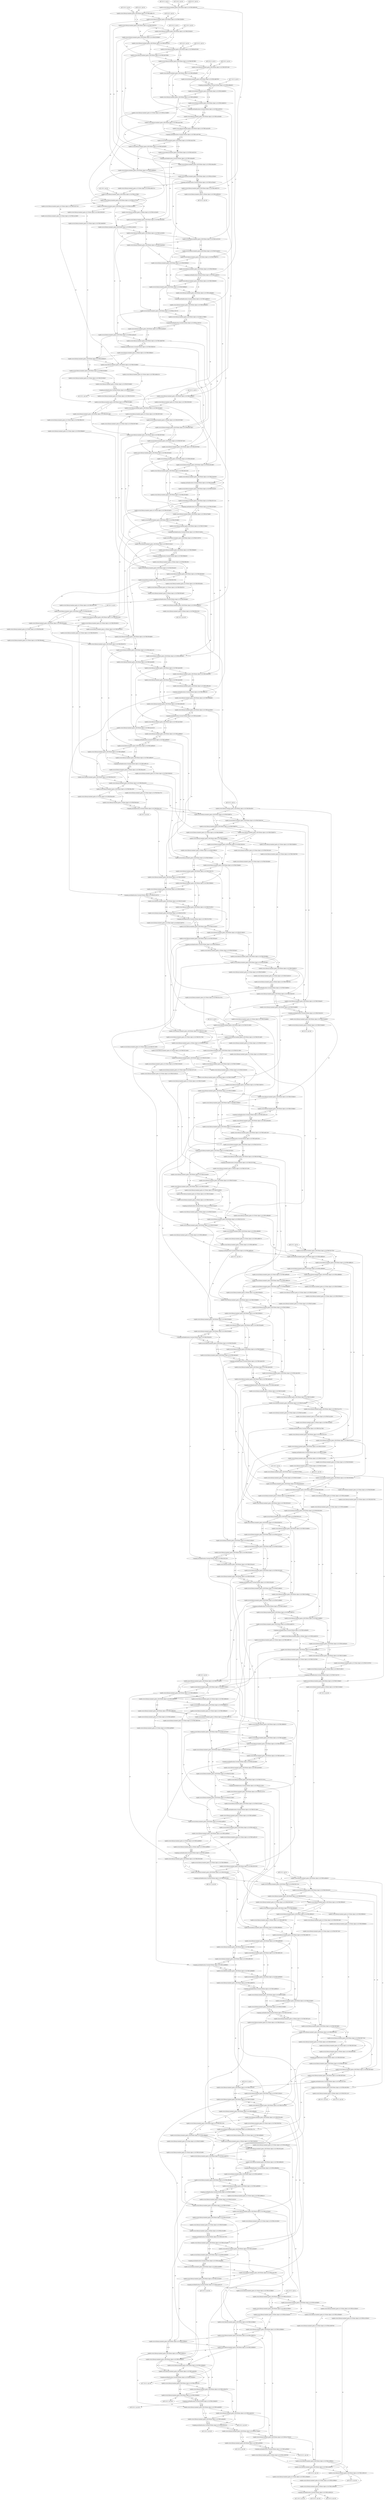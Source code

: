 digraph G {
0 [label="q(0) (d=2), op=in", qubits="0", matrix="None", ancilla=false];
1 [label="q(1) (d=2), op=in", qubits="1", matrix="None", ancilla=false];
2 [label="q(2) (d=2), op=in", qubits="2", matrix="None", ancilla=false];
3 [label="q(3) (d=2), op=in", qubits="3", matrix="None", ancilla=false];
4 [label="q(4) (d=2), op=in", qubits="4", matrix="None", ancilla=false];
5 [label="q(5) (d=2), op=in", qubits="5", matrix="None", ancilla=false];
6 [label="q(6) (d=2), op=in", qubits="6", matrix="None", ancilla=false];
7 [label="q(7) (d=2), op=in", qubits="7", matrix="None", ancilla=false];
8 [label="q(8) (d=2), op=in", qubits="8", matrix="None", ancilla=false];
9 [label="q(9) (d=2), op=in", qubits="9", matrix="None", ancilla=false];
10 [label="q(10) (d=2), op=in", qubits="10", matrix="None", ancilla=false];
11 [label="q(11) (d=2), op=in", qubits="11", matrix="None", ancilla=false];
12 [label="q(12) (d=2), op=in", qubits="12", matrix="None", ancilla=false];
13 [label="q(13) (d=2), op=in", qubits="13", matrix="None", ancilla=false];
14 [label="q(14) (d=2), op=in", qubits="14", matrix="None", ancilla=false];
15 [label="q(15) (d=2), op=in", qubits="15", matrix="None", ancilla=false];
16 [label="q(16) (d=2), op=in", qubits="16", matrix="None", ancilla=false];
17 [label="q(17) (d=2), op=in", qubits="17", matrix="None", ancilla=false];
18 [label="q(18) (d=2), op=in", qubits="18", matrix="None", ancilla=false];
19 [label="q(19) (d=2), op=in", qubits="19", matrix="None", ancilla=true];
20 [label="q(20) (d=2), op=in", qubits="20", matrix="None", ancilla=true];
21 [label="q(21) (d=2), op=in", qubits="21", matrix="None", ancilla=true];
22 [label="q(22) (d=2), op=in", qubits="22", matrix="None", ancilla=true];
23 [label="q(23) (d=2), op=in", qubits="23", matrix="None", ancilla=true];
24 [label="<qiskit.circuit.library.standard_gates.x.RCCXGate object at 0x7fd01ebfb160>", qubits="0,12,19", matrix="[[0, 1], [-1, 0]]"];
25 [label="<qiskit.circuit.library.standard_gates.x.RCCXGate object at 0x7fd01ebfbc70>", qubits="0,13,20", matrix="[[0, 1], [-1, 0]]"];
26 [label="<qiskit.circuit.library.standard_gates.x.RCCXGate object at 0x7fd01f1b5f40>", qubits="19,20,18", matrix="[[0, 1], [-1, 0]]"];
27 [label="<qiskit.circuit.library.standard_gates.x.RCCXGate object at 0x7fd01f1b5670>", qubits="0,13,20", matrix="[[0, 1], [-1, 0]]"];
28 [label="<qiskit.circuit.library.standard_gates.x.RCCXGate object at 0x7fd01f1b5dc0>", qubits="0,14,21", matrix="[[0, 1], [-1, 0]]"];
29 [label="<qiskit.circuit.library.standard_gates.x.RCCXGate object at 0x7fd01f2509d0>", qubits="20,21,18", matrix="[[0, 1], [-1, 0]]"];
30 [label="<qiskit.circuit.library.standard_gates.x.RCCXGate object at 0x7fd01f2501c0>", qubits="0,14,21", matrix="[[0, 1], [-1, 0]]"];
31 [label="<qiskit.circuit.library.standard_gates.x.RCCXGate object at 0x7fd08a4915b0>", qubits="0,15,22", matrix="[[0, 1], [-1, 0]]"];
32 [label="<qiskit.circuit.library.standard_gates.x.RCCXGate object at 0x7fd01eb479d0>", qubits="21,22,18", matrix="[[0, 1], [-1, 0]]"];
33 [label="<qiskit.circuit.library.standard_gates.x.RCCXGate object at 0x7fd01f287df0>", qubits="0,15,22", matrix="[[0, 1], [-1, 0]]"];
34 [label="<qiskit.circuit.library.standard_gates.x.RCCXGate object at 0x7fd01f287cd0>", qubits="0,16,23", matrix="[[0, 1], [-1, 0]]"];
35 [label="<qiskit.circuit.library.standard_gates.x.RCCXGate object at 0x7fd01ef0da90>", qubits="22,23,18", matrix="[[0, 1], [-1, 0]]"];
36 [label="<qiskit.circuit.library.standard_gates.x.RCCXGate object at 0x7fd01ebfb790>", qubits="0,16,23", matrix="[[0, 1], [-1, 0]]"];
37 [label="<unqomp.ancillaallocation.CustomCCXGate object at 0x7fd01ebfba30>", qubits="0,23,17", matrix="[[0, 1], [1, 0]]"];
38 [label="<qiskit.circuit.library.standard_gates.x.RCCXGate object at 0x7fd01e9edb50>", qubits="0,16,23", matrix="[[0, 1], [-1, 0]]"];
39 [label="<qiskit.circuit.library.standard_gates.x.RCCXGate object at 0x7fd01ea08a00>", qubits="22,23,18", matrix="[[0, 1], [-1, 0]]"];
40 [label="<qiskit.circuit.library.standard_gates.x.RCCXGate object at 0x7fd01e9ed910>", qubits="0,16,23", matrix="[[0, 1], [-1, 0]]"];
41 [label="<qiskit.circuit.library.standard_gates.u3.U3Gate object at 0x7fd01ec34d60>", qubits="23", matrix="[[0, 1], [1, 0]]"];
42 [label="<unqomp.ancillaallocation.CustomCCXGate object at 0x7fd01ec92f10>", qubits="0,22,16", matrix="[[0, 1], [1, 0]]"];
43 [label="<qiskit.circuit.library.standard_gates.x.RCCXGate object at 0x7fd01ec634f0>", qubits="0,15,22", matrix="[[0, 1], [-1, 0]]"];
44 [label="<qiskit.circuit.library.standard_gates.x.RCCXGate object at 0x7fd01ea2e760>", qubits="21,22,18", matrix="[[0, 1], [-1, 0]]"];
45 [label="<qiskit.circuit.library.standard_gates.x.RCCXGate object at 0x7fd01ea2e1f0>", qubits="0,15,22", matrix="[[0, 1], [-1, 0]]"];
46 [label="<unqomp.ancillaallocation.CustomCCXGate object at 0x7fd01ec63760>", qubits="0,21,15", matrix="[[0, 1], [1, 0]]"];
47 [label="<qiskit.circuit.library.standard_gates.x.RCCXGate object at 0x7fd01ee5a790>", qubits="0,14,21", matrix="[[0, 1], [-1, 0]]"];
48 [label="<qiskit.circuit.library.standard_gates.x.RCCXGate object at 0x7fd01ee43a00>", qubits="20,21,18", matrix="[[0, 1], [-1, 0]]"];
49 [label="<qiskit.circuit.library.standard_gates.x.RCCXGate object at 0x7fd01ee43220>", qubits="0,14,21", matrix="[[0, 1], [-1, 0]]"];
50 [label="<unqomp.ancillaallocation.CustomCCXGate object at 0x7fd01e9eaa90>", qubits="0,20,14", matrix="[[0, 1], [1, 0]]"];
51 [label="<qiskit.circuit.library.standard_gates.x.RCCXGate object at 0x7fd01e9ea580>", qubits="0,13,20", matrix="[[0, 1], [-1, 0]]"];
52 [label="<qiskit.circuit.library.standard_gates.x.RCCXGate object at 0x7fd01ee6b940>", qubits="19,20,18", matrix="[[0, 1], [-1, 0]]"];
53 [label="<qiskit.circuit.library.standard_gates.x.RCCXGate object at 0x7fd01ec335e0>", qubits="0,13,20", matrix="[[0, 1], [-1, 0]]"];
54 [label="<unqomp.ancillaallocation.CustomCCXGate object at 0x7fd01ec33ee0>", qubits="0,19,13", matrix="[[0, 1], [1, 0]]"];
55 [label="<qiskit.circuit.library.standard_gates.x.RCCXGate object at 0x7fd01e9f2070>", qubits="0,12,19", matrix="[[0, 1], [-1, 0]]"];
56 [label="<qiskit.circuit.library.standard_gates.x.CXGate object at 0x7fd01e9f2b20>", qubits="0,12", matrix="[[0, 1], [1, 0]]"];
57 [label="<qiskit.circuit.library.standard_gates.u3.U3Gate object at 0x7fd01e9f2370>", qubits="13", matrix="[[0, 1], [1, 0]]"];
58 [label="<qiskit.circuit.library.standard_gates.x.RCCXGate object at 0x7fd01ec7faf0>", qubits="1,13,18", matrix="[[0, 1], [-1, 0]]"];
59 [label="<qiskit.circuit.library.standard_gates.x.RCCXGate object at 0x7fd01ec7f730>", qubits="23,18,22", matrix="[[0, 1], [-1, 0]]"];
60 [label="<qiskit.circuit.library.standard_gates.u3.U3Gate object at 0x7fd01ec427c0>", qubits="23", matrix="[[0, 1], [1, 0]]"];
61 [label="<qiskit.circuit.library.standard_gates.u3.U3Gate object at 0x7fd01ec424f0>", qubits="23", matrix="[[0, 1], [1, 0]]"];
62 [label="<qiskit.circuit.library.standard_gates.x.RCCXGate object at 0x7fd01ec42880>", qubits="1,13,18", matrix="[[0, 1], [-1, 0]]"];
63 [label="<qiskit.circuit.library.standard_gates.x.CXGate object at 0x7fd01ec42a00>", qubits="1,22", matrix="[[0, 1], [1, 0]]"];
64 [label="<qiskit.circuit.library.standard_gates.x.RCCXGate object at 0x7fd01ec42280>", qubits="1,14,21", matrix="[[0, 1], [-1, 0]]"];
65 [label="<qiskit.circuit.library.standard_gates.x.RCCXGate object at 0x7fd01ec42b20>", qubits="22,21,18", matrix="[[0, 1], [-1, 0]]"];
66 [label="<qiskit.circuit.library.standard_gates.x.RCCXGate object at 0x7fd01ec42d30>", qubits="1,14,21", matrix="[[0, 1], [-1, 0]]"];
67 [label="<qiskit.circuit.library.standard_gates.x.RCCXGate object at 0x7fd01ec42220>", qubits="1,15,20", matrix="[[0, 1], [-1, 0]]"];
68 [label="<qiskit.circuit.library.standard_gates.x.RCCXGate object at 0x7fd01eba83d0>", qubits="21,20,18", matrix="[[0, 1], [-1, 0]]"];
69 [label="<qiskit.circuit.library.standard_gates.x.RCCXGate object at 0x7fd01f2ce820>", qubits="1,15,20", matrix="[[0, 1], [-1, 0]]"];
70 [label="<qiskit.circuit.library.standard_gates.x.RCCXGate object at 0x7fd01eca6670>", qubits="1,16,19", matrix="[[0, 1], [-1, 0]]"];
71 [label="<qiskit.circuit.library.standard_gates.x.RCCXGate object at 0x7fd01f30f5e0>", qubits="20,19,18", matrix="[[0, 1], [-1, 0]]"];
72 [label="<qiskit.circuit.library.standard_gates.x.RCCXGate object at 0x7fd01f30fc40>", qubits="1,16,19", matrix="[[0, 1], [-1, 0]]"];
73 [label="<unqomp.ancillaallocation.CustomCCXGate object at 0x7fd01eca6910>", qubits="1,19,17", matrix="[[0, 1], [1, 0]]"];
74 [label="<qiskit.circuit.library.standard_gates.x.RCCXGate object at 0x7fd01f269400>", qubits="1,16,19", matrix="[[0, 1], [-1, 0]]"];
75 [label="<qiskit.circuit.library.standard_gates.x.RCCXGate object at 0x7fd01f2696a0>", qubits="20,19,18", matrix="[[0, 1], [-1, 0]]"];
76 [label="<qiskit.circuit.library.standard_gates.x.RCCXGate object at 0x7fd01ea6da90>", qubits="1,16,19", matrix="[[0, 1], [-1, 0]]"];
77 [label="<unqomp.ancillaallocation.CustomCCXGate object at 0x7fd01ea6d910>", qubits="1,20,16", matrix="[[0, 1], [1, 0]]"];
78 [label="<qiskit.circuit.library.standard_gates.x.RCCXGate object at 0x7fd01ea4d400>", qubits="1,15,20", matrix="[[0, 1], [-1, 0]]"];
79 [label="<qiskit.circuit.library.standard_gates.x.RCCXGate object at 0x7fd01ec76c70>", qubits="21,20,18", matrix="[[0, 1], [-1, 0]]"];
80 [label="<qiskit.circuit.library.standard_gates.x.RCCXGate object at 0x7fd01ec76880>", qubits="1,15,20", matrix="[[0, 1], [-1, 0]]"];
81 [label="<unqomp.ancillaallocation.CustomCCXGate object at 0x7fd01ec76070>", qubits="1,21,15", matrix="[[0, 1], [1, 0]]"];
82 [label="<qiskit.circuit.library.standard_gates.x.RCCXGate object at 0x7fd01ea4d5e0>", qubits="1,14,21", matrix="[[0, 1], [-1, 0]]"];
83 [label="<qiskit.circuit.library.standard_gates.x.RCCXGate object at 0x7fd01ea4dca0>", qubits="22,21,18", matrix="[[0, 1], [-1, 0]]"];
84 [label="<qiskit.circuit.library.standard_gates.x.RCCXGate object at 0x7fd01e9e9760>", qubits="1,14,21", matrix="[[0, 1], [-1, 0]]"];
85 [label="<unqomp.ancillaallocation.CustomCCXGate object at 0x7fd01f2bf220>", qubits="1,22,14", matrix="[[0, 1], [1, 0]]"];
86 [label="<qiskit.circuit.library.standard_gates.x.CXGate object at 0x7fd01f2bfdc0>", qubits="1,22", matrix="[[0, 1], [1, 0]]"];
87 [label="<qiskit.circuit.library.standard_gates.x.RCCXGate object at 0x7fd01f2bfee0>", qubits="2,12,19", matrix="[[0, 1], [-1, 0]]"];
88 [label="<qiskit.circuit.library.standard_gates.u3.U3Gate object at 0x7fd01f338160>", qubits="19", matrix="[[0, 1], [1, 0]]"];
89 [label="<qiskit.circuit.library.standard_gates.u3.U3Gate object at 0x7fd01f338190>", qubits="13", matrix="[[0, 1], [1, 0]]"];
90 [label="<qiskit.circuit.library.standard_gates.u3.U3Gate object at 0x7fd01e9e9580>", qubits="13", matrix="[[0, 1], [1, 0]]"];
91 [label="<qiskit.circuit.library.standard_gates.x.RCCXGate object at 0x7fd01e9e9dc0>", qubits="1,13,18", matrix="[[0, 1], [-1, 0]]"];
92 [label="<qiskit.circuit.library.standard_gates.x.RCCXGate object at 0x7fd01f1b5fd0>", qubits="23,18,22", matrix="[[0, 1], [-1, 0]]"];
93 [label="<qiskit.circuit.library.standard_gates.u3.U3Gate object at 0x7fd01e9e9c10>", qubits="23", matrix="[[0, 1], [1, 0]]"];
94 [label="<qiskit.circuit.library.standard_gates.x.RCCXGate object at 0x7fd01f3180d0>", qubits="1,13,18", matrix="[[0, 1], [-1, 0]]"];
95 [label="<qiskit.circuit.library.standard_gates.u3.U3Gate object at 0x7fd01f3185e0>", qubits="13", matrix="[[0, 1], [1, 0]]"];
96 [label="<qiskit.circuit.library.standard_gates.x.CXGate object at 0x7fd01f318e80>", qubits="1,13", matrix="[[0, 1], [1, 0]]"];
97 [label="<unqomp.ancillaallocation.CustomCCXGate object at 0x7fd01f318b80>", qubits="1,23,13", matrix="[[0, 1], [1, 0]]"];
98 [label="<qiskit.circuit.library.standard_gates.u3.U3Gate object at 0x7fd01f318220>", qubits="13", matrix="[[0, 1], [1, 0]]"];
99 [label="<qiskit.circuit.library.standard_gates.x.RCCXGate object at 0x7fd01f318df0>", qubits="2,13,18", matrix="[[0, 1], [-1, 0]]"];
100 [label="<qiskit.circuit.library.standard_gates.x.RCCXGate object at 0x7fd01f318eb0>", qubits="19,18,20", matrix="[[0, 1], [-1, 0]]"];
101 [label="<qiskit.circuit.library.standard_gates.u3.U3Gate object at 0x7fd01f307430>", qubits="19", matrix="[[0, 1], [1, 0]]"];
102 [label="<qiskit.circuit.library.standard_gates.u3.U3Gate object at 0x7fd01f3079d0>", qubits="19", matrix="[[0, 1], [1, 0]]"];
103 [label="<qiskit.circuit.library.standard_gates.x.RCCXGate object at 0x7fd01f307a90>", qubits="2,13,18", matrix="[[0, 1], [-1, 0]]"];
104 [label="<qiskit.circuit.library.standard_gates.x.CXGate object at 0x7fd01f307b80>", qubits="2,20", matrix="[[0, 1], [1, 0]]"];
105 [label="<qiskit.circuit.library.standard_gates.x.RCCXGate object at 0x7fd01f3079a0>", qubits="2,14,21", matrix="[[0, 1], [-1, 0]]"];
106 [label="<qiskit.circuit.library.standard_gates.x.RCCXGate object at 0x7fd01f307640>", qubits="20,21,18", matrix="[[0, 1], [-1, 0]]"];
107 [label="<qiskit.circuit.library.standard_gates.x.RCCXGate object at 0x7fd01f3072e0>", qubits="2,14,21", matrix="[[0, 1], [-1, 0]]"];
108 [label="<qiskit.circuit.library.standard_gates.x.RCCXGate object at 0x7fd01f307f40>", qubits="2,15,22", matrix="[[0, 1], [-1, 0]]"];
109 [label="<qiskit.circuit.library.standard_gates.x.RCCXGate object at 0x7fd01ef41be0>", qubits="21,22,18", matrix="[[0, 1], [-1, 0]]"];
110 [label="<qiskit.circuit.library.standard_gates.x.RCCXGate object at 0x7fd01ef41fa0>", qubits="2,15,22", matrix="[[0, 1], [-1, 0]]"];
111 [label="<qiskit.circuit.library.standard_gates.x.RCCXGate object at 0x7fd01ef41b80>", qubits="2,16,23", matrix="[[0, 1], [-1, 0]]"];
112 [label="<qiskit.circuit.library.standard_gates.x.RCCXGate object at 0x7fd01ef41340>", qubits="22,23,18", matrix="[[0, 1], [-1, 0]]"];
113 [label="<qiskit.circuit.library.standard_gates.x.RCCXGate object at 0x7fd01f10e550>", qubits="2,16,23", matrix="[[0, 1], [-1, 0]]"];
114 [label="<unqomp.ancillaallocation.CustomCCXGate object at 0x7fd01f10e3d0>", qubits="2,23,17", matrix="[[0, 1], [1, 0]]"];
115 [label="<qiskit.circuit.library.standard_gates.x.RCCXGate object at 0x7fd01f10e1f0>", qubits="2,16,23", matrix="[[0, 1], [-1, 0]]"];
116 [label="<qiskit.circuit.library.standard_gates.x.RCCXGate object at 0x7fd01ef7e8e0>", qubits="22,23,18", matrix="[[0, 1], [-1, 0]]"];
117 [label="<qiskit.circuit.library.standard_gates.x.RCCXGate object at 0x7fd01ef7e7c0>", qubits="2,16,23", matrix="[[0, 1], [-1, 0]]"];
118 [label="<qiskit.circuit.library.standard_gates.u3.U3Gate object at 0x7fd01ef7e820>", qubits="23", matrix="[[0, 1], [1, 0]]"];
119 [label="<unqomp.ancillaallocation.CustomCCXGate object at 0x7fd01ef7ef40>", qubits="2,22,16", matrix="[[0, 1], [1, 0]]"];
120 [label="<qiskit.circuit.library.standard_gates.x.RCCXGate object at 0x7fd01ef7e9d0>", qubits="2,15,22", matrix="[[0, 1], [-1, 0]]"];
121 [label="<qiskit.circuit.library.standard_gates.x.RCCXGate object at 0x7fd01ef7e880>", qubits="21,22,18", matrix="[[0, 1], [-1, 0]]"];
122 [label="<qiskit.circuit.library.standard_gates.x.RCCXGate object at 0x7fd01f1259a0>", qubits="2,15,22", matrix="[[0, 1], [-1, 0]]"];
123 [label="<unqomp.ancillaallocation.CustomCCXGate object at 0x7fd01f125e50>", qubits="2,21,15", matrix="[[0, 1], [1, 0]]"];
124 [label="<qiskit.circuit.library.standard_gates.x.RCCXGate object at 0x7fd01f125f70>", qubits="2,14,21", matrix="[[0, 1], [-1, 0]]"];
125 [label="<qiskit.circuit.library.standard_gates.x.RCCXGate object at 0x7fd01f1254c0>", qubits="20,21,18", matrix="[[0, 1], [-1, 0]]"];
126 [label="<qiskit.circuit.library.standard_gates.x.RCCXGate object at 0x7fd01f0fe6d0>", qubits="2,14,21", matrix="[[0, 1], [-1, 0]]"];
127 [label="<unqomp.ancillaallocation.CustomCCXGate object at 0x7fd01f0feb50>", qubits="2,20,14", matrix="[[0, 1], [1, 0]]"];
128 [label="<qiskit.circuit.library.standard_gates.x.CXGate object at 0x7fd01f0fe160>", qubits="2,20", matrix="[[0, 1], [1, 0]]"];
129 [label="<qiskit.circuit.library.standard_gates.u3.U3Gate object at 0x7fd01f0fe130>", qubits="13", matrix="[[0, 1], [1, 0]]"];
130 [label="<qiskit.circuit.library.standard_gates.u3.U3Gate object at 0x7fd01f0febb0>", qubits="13", matrix="[[0, 1], [1, 0]]"];
131 [label="<qiskit.circuit.library.standard_gates.x.RCCXGate object at 0x7fd01f055e50>", qubits="2,13,18", matrix="[[0, 1], [-1, 0]]"];
132 [label="<qiskit.circuit.library.standard_gates.x.RCCXGate object at 0x7fd01f0555b0>", qubits="19,18,20", matrix="[[0, 1], [-1, 0]]"];
133 [label="<qiskit.circuit.library.standard_gates.u3.U3Gate object at 0x7fd01f055400>", qubits="19", matrix="[[0, 1], [1, 0]]"];
134 [label="<qiskit.circuit.library.standard_gates.x.RCCXGate object at 0x7fd01f055790>", qubits="2,13,18", matrix="[[0, 1], [-1, 0]]"];
135 [label="<qiskit.circuit.library.standard_gates.u3.U3Gate object at 0x7fd01f055f70>", qubits="13", matrix="[[0, 1], [1, 0]]"];
136 [label="<qiskit.circuit.library.standard_gates.x.CXGate object at 0x7fd01f055a90>", qubits="2,13", matrix="[[0, 1], [1, 0]]"];
137 [label="<unqomp.ancillaallocation.CustomCCXGate object at 0x7fd01f055fd0>", qubits="2,19,13", matrix="[[0, 1], [1, 0]]"];
138 [label="<qiskit.circuit.library.standard_gates.x.RCCXGate object at 0x7fd01f054b20>", qubits="2,12,19", matrix="[[0, 1], [-1, 0]]"];
139 [label="<qiskit.circuit.library.standard_gates.x.CXGate object at 0x7fd01f054130>", qubits="2,12", matrix="[[0, 1], [1, 0]]"];
140 [label="<qiskit.circuit.library.standard_gates.u3.U3Gate object at 0x7fd01f054790>", qubits="13", matrix="[[0, 1], [1, 0]]"];
141 [label="<qiskit.circuit.library.standard_gates.x.RCCXGate object at 0x7fd01f0541f0>", qubits="3,13,18", matrix="[[0, 1], [-1, 0]]"];
142 [label="<qiskit.circuit.library.standard_gates.x.RCCXGate object at 0x7fd01f054160>", qubits="23,18,22", matrix="[[0, 1], [-1, 0]]"];
143 [label="<qiskit.circuit.library.standard_gates.u3.U3Gate object at 0x7fd01f054820>", qubits="23", matrix="[[0, 1], [1, 0]]"];
144 [label="<qiskit.circuit.library.standard_gates.u3.U3Gate object at 0x7fd01f054670>", qubits="23", matrix="[[0, 1], [1, 0]]"];
145 [label="<qiskit.circuit.library.standard_gates.x.RCCXGate object at 0x7fd01f0540d0>", qubits="3,13,18", matrix="[[0, 1], [-1, 0]]"];
146 [label="<qiskit.circuit.library.standard_gates.x.CXGate object at 0x7fd01f054ac0>", qubits="3,22", matrix="[[0, 1], [1, 0]]"];
147 [label="<qiskit.circuit.library.standard_gates.x.RCCXGate object at 0x7fd01f054b80>", qubits="3,14,21", matrix="[[0, 1], [-1, 0]]"];
148 [label="<qiskit.circuit.library.standard_gates.x.RCCXGate object at 0x7fd01f054070>", qubits="22,21,18", matrix="[[0, 1], [-1, 0]]"];
149 [label="<qiskit.circuit.library.standard_gates.x.RCCXGate object at 0x7fd01eebcc10>", qubits="3,14,21", matrix="[[0, 1], [-1, 0]]"];
150 [label="<qiskit.circuit.library.standard_gates.x.RCCXGate object at 0x7fd01eebcee0>", qubits="3,15,20", matrix="[[0, 1], [-1, 0]]"];
151 [label="<qiskit.circuit.library.standard_gates.x.RCCXGate object at 0x7fd01eebcdf0>", qubits="21,20,18", matrix="[[0, 1], [-1, 0]]"];
152 [label="<qiskit.circuit.library.standard_gates.x.RCCXGate object at 0x7fd01eebc580>", qubits="3,15,20", matrix="[[0, 1], [-1, 0]]"];
153 [label="<qiskit.circuit.library.standard_gates.x.RCCXGate object at 0x7fd01eebca30>", qubits="3,16,19", matrix="[[0, 1], [-1, 0]]"];
154 [label="<qiskit.circuit.library.standard_gates.x.RCCXGate object at 0x7fd01eebc490>", qubits="20,19,18", matrix="[[0, 1], [-1, 0]]"];
155 [label="<qiskit.circuit.library.standard_gates.x.RCCXGate object at 0x7fd01ef0bc40>", qubits="3,16,19", matrix="[[0, 1], [-1, 0]]"];
156 [label="<unqomp.ancillaallocation.CustomCCXGate object at 0x7fd01ef0b1c0>", qubits="3,19,17", matrix="[[0, 1], [1, 0]]"];
157 [label="<qiskit.circuit.library.standard_gates.x.RCCXGate object at 0x7fd01ef0b9d0>", qubits="3,16,19", matrix="[[0, 1], [-1, 0]]"];
158 [label="<qiskit.circuit.library.standard_gates.x.RCCXGate object at 0x7fd01ef0b190>", qubits="20,19,18", matrix="[[0, 1], [-1, 0]]"];
159 [label="<qiskit.circuit.library.standard_gates.x.RCCXGate object at 0x7fd01eec5940>", qubits="3,16,19", matrix="[[0, 1], [-1, 0]]"];
160 [label="<unqomp.ancillaallocation.CustomCCXGate object at 0x7fd01eec5e80>", qubits="3,20,16", matrix="[[0, 1], [1, 0]]"];
161 [label="<qiskit.circuit.library.standard_gates.x.RCCXGate object at 0x7fd01eec55b0>", qubits="3,15,20", matrix="[[0, 1], [-1, 0]]"];
162 [label="<qiskit.circuit.library.standard_gates.x.RCCXGate object at 0x7fd01eec5310>", qubits="21,20,18", matrix="[[0, 1], [-1, 0]]"];
163 [label="<qiskit.circuit.library.standard_gates.x.RCCXGate object at 0x7fd01eef86a0>", qubits="3,15,20", matrix="[[0, 1], [-1, 0]]"];
164 [label="<unqomp.ancillaallocation.CustomCCXGate object at 0x7fd01eef85b0>", qubits="3,21,15", matrix="[[0, 1], [1, 0]]"];
165 [label="<qiskit.circuit.library.standard_gates.x.RCCXGate object at 0x7fd01eef8430>", qubits="3,14,21", matrix="[[0, 1], [-1, 0]]"];
166 [label="<qiskit.circuit.library.standard_gates.x.RCCXGate object at 0x7fd01eef8af0>", qubits="22,21,18", matrix="[[0, 1], [-1, 0]]"];
167 [label="<qiskit.circuit.library.standard_gates.x.RCCXGate object at 0x7fd01eef8e50>", qubits="3,14,21", matrix="[[0, 1], [-1, 0]]"];
168 [label="<unqomp.ancillaallocation.CustomCCXGate object at 0x7fd01eef81c0>", qubits="3,22,14", matrix="[[0, 1], [1, 0]]"];
169 [label="<qiskit.circuit.library.standard_gates.x.CXGate object at 0x7fd01f0ece50>", qubits="3,22", matrix="[[0, 1], [1, 0]]"];
170 [label="<qiskit.circuit.library.standard_gates.x.RCCXGate object at 0x7fd01f0ecf40>", qubits="4,12,19", matrix="[[0, 1], [-1, 0]]"];
171 [label="<qiskit.circuit.library.standard_gates.u3.U3Gate object at 0x7fd01f0ec4f0>", qubits="13", matrix="[[0, 1], [1, 0]]"];
172 [label="<qiskit.circuit.library.standard_gates.u3.U3Gate object at 0x7fd01f0ec6a0>", qubits="13", matrix="[[0, 1], [1, 0]]"];
173 [label="<qiskit.circuit.library.standard_gates.x.RCCXGate object at 0x7fd01f0ec310>", qubits="3,13,18", matrix="[[0, 1], [-1, 0]]"];
174 [label="<qiskit.circuit.library.standard_gates.x.RCCXGate object at 0x7fd01f0ecdc0>", qubits="23,18,22", matrix="[[0, 1], [-1, 0]]"];
175 [label="<qiskit.circuit.library.standard_gates.u3.U3Gate object at 0x7fd01f0ec370>", qubits="23", matrix="[[0, 1], [1, 0]]"];
176 [label="<qiskit.circuit.library.standard_gates.x.RCCXGate object at 0x7fd01f0ec190>", qubits="3,13,18", matrix="[[0, 1], [-1, 0]]"];
177 [label="<qiskit.circuit.library.standard_gates.u3.U3Gate object at 0x7fd01f0ec400>", qubits="13", matrix="[[0, 1], [1, 0]]"];
178 [label="<qiskit.circuit.library.standard_gates.x.CXGate object at 0x7fd01f0ec0a0>", qubits="3,13", matrix="[[0, 1], [1, 0]]"];
179 [label="<unqomp.ancillaallocation.CustomCCXGate object at 0x7fd01f0ec1c0>", qubits="3,23,13", matrix="[[0, 1], [1, 0]]"];
180 [label="<qiskit.circuit.library.standard_gates.x.RCCXGate object at 0x7fd01f2ddf70>", qubits="4,13,20", matrix="[[0, 1], [-1, 0]]"];
181 [label="<qiskit.circuit.library.standard_gates.x.RCCXGate object at 0x7fd01f2dd130>", qubits="19,20,18", matrix="[[0, 1], [-1, 0]]"];
182 [label="<qiskit.circuit.library.standard_gates.x.RCCXGate object at 0x7fd01f2dd670>", qubits="4,13,20", matrix="[[0, 1], [-1, 0]]"];
183 [label="<qiskit.circuit.library.standard_gates.u3.U3Gate object at 0x7fd01f2dd4f0>", qubits="20", matrix="[[0, 1], [1, 0]]"];
184 [label="<qiskit.circuit.library.standard_gates.u3.U3Gate object at 0x7fd01f2dd340>", qubits="14", matrix="[[0, 1], [1, 0]]"];
185 [label="<qiskit.circuit.library.standard_gates.x.RCCXGate object at 0x7fd01f2dd970>", qubits="4,14,18", matrix="[[0, 1], [-1, 0]]"];
186 [label="<qiskit.circuit.library.standard_gates.x.RCCXGate object at 0x7fd01f2dd6d0>", qubits="20,18,21", matrix="[[0, 1], [-1, 0]]"];
187 [label="<qiskit.circuit.library.standard_gates.u3.U3Gate object at 0x7fd01f2ddb50>", qubits="20", matrix="[[0, 1], [1, 0]]"];
188 [label="<qiskit.circuit.library.standard_gates.u3.U3Gate object at 0x7fd01f2dd790>", qubits="20", matrix="[[0, 1], [1, 0]]"];
189 [label="<qiskit.circuit.library.standard_gates.x.RCCXGate object at 0x7fd01f1fd100>", qubits="4,14,18", matrix="[[0, 1], [-1, 0]]"];
190 [label="<qiskit.circuit.library.standard_gates.x.CXGate object at 0x7fd01f1fdb20>", qubits="4,21", matrix="[[0, 1], [1, 0]]"];
191 [label="<qiskit.circuit.library.standard_gates.x.RCCXGate object at 0x7fd01f1fd3a0>", qubits="4,15,22", matrix="[[0, 1], [-1, 0]]"];
192 [label="<qiskit.circuit.library.standard_gates.x.RCCXGate object at 0x7fd01f1fda60>", qubits="21,22,18", matrix="[[0, 1], [-1, 0]]"];
193 [label="<qiskit.circuit.library.standard_gates.x.RCCXGate object at 0x7fd01f1fdc70>", qubits="4,15,22", matrix="[[0, 1], [-1, 0]]"];
194 [label="<qiskit.circuit.library.standard_gates.x.RCCXGate object at 0x7fd01f1fd2b0>", qubits="4,16,23", matrix="[[0, 1], [-1, 0]]"];
195 [label="<qiskit.circuit.library.standard_gates.x.RCCXGate object at 0x7fd01f1fd940>", qubits="22,23,18", matrix="[[0, 1], [-1, 0]]"];
196 [label="<qiskit.circuit.library.standard_gates.x.RCCXGate object at 0x7fd01f1fd040>", qubits="4,16,23", matrix="[[0, 1], [-1, 0]]"];
197 [label="<unqomp.ancillaallocation.CustomCCXGate object at 0x7fd01f21d370>", qubits="4,23,17", matrix="[[0, 1], [1, 0]]"];
198 [label="<qiskit.circuit.library.standard_gates.x.RCCXGate object at 0x7fd01f21dcd0>", qubits="4,16,23", matrix="[[0, 1], [-1, 0]]"];
199 [label="<qiskit.circuit.library.standard_gates.x.RCCXGate object at 0x7fd01f21df10>", qubits="22,23,18", matrix="[[0, 1], [-1, 0]]"];
200 [label="<qiskit.circuit.library.standard_gates.x.RCCXGate object at 0x7fd01f21d7f0>", qubits="4,16,23", matrix="[[0, 1], [-1, 0]]"];
201 [label="<qiskit.circuit.library.standard_gates.u3.U3Gate object at 0x7fd01f21d970>", qubits="23", matrix="[[0, 1], [1, 0]]"];
202 [label="<unqomp.ancillaallocation.CustomCCXGate object at 0x7fd01f21d760>", qubits="4,22,16", matrix="[[0, 1], [1, 0]]"];
203 [label="<qiskit.circuit.library.standard_gates.x.RCCXGate object at 0x7fd01f21d4c0>", qubits="4,15,22", matrix="[[0, 1], [-1, 0]]"];
204 [label="<qiskit.circuit.library.standard_gates.x.RCCXGate object at 0x7fd01f21db20>", qubits="21,22,18", matrix="[[0, 1], [-1, 0]]"];
205 [label="<qiskit.circuit.library.standard_gates.x.RCCXGate object at 0x7fd01f292ee0>", qubits="4,15,22", matrix="[[0, 1], [-1, 0]]"];
206 [label="<unqomp.ancillaallocation.CustomCCXGate object at 0x7fd01f292910>", qubits="4,21,15", matrix="[[0, 1], [1, 0]]"];
207 [label="<qiskit.circuit.library.standard_gates.x.CXGate object at 0x7fd01f2929a0>", qubits="4,21", matrix="[[0, 1], [1, 0]]"];
208 [label="<qiskit.circuit.library.standard_gates.u3.U3Gate object at 0x7fd01f292c40>", qubits="14", matrix="[[0, 1], [1, 0]]"];
209 [label="<qiskit.circuit.library.standard_gates.u3.U3Gate object at 0x7fd01f2920d0>", qubits="14", matrix="[[0, 1], [1, 0]]"];
210 [label="<qiskit.circuit.library.standard_gates.x.RCCXGate object at 0x7fd01f292fd0>", qubits="4,14,18", matrix="[[0, 1], [-1, 0]]"];
211 [label="<qiskit.circuit.library.standard_gates.x.RCCXGate object at 0x7fd01f292df0>", qubits="20,18,21", matrix="[[0, 1], [-1, 0]]"];
212 [label="<qiskit.circuit.library.standard_gates.u3.U3Gate object at 0x7fd01f1bdf40>", qubits="20", matrix="[[0, 1], [1, 0]]"];
213 [label="<qiskit.circuit.library.standard_gates.x.RCCXGate object at 0x7fd01f1bd610>", qubits="4,14,18", matrix="[[0, 1], [-1, 0]]"];
214 [label="<qiskit.circuit.library.standard_gates.u3.U3Gate object at 0x7fd01f1bd310>", qubits="14", matrix="[[0, 1], [1, 0]]"];
215 [label="<qiskit.circuit.library.standard_gates.x.CXGate object at 0x7fd01f1bd700>", qubits="4,14", matrix="[[0, 1], [1, 0]]"];
216 [label="<unqomp.ancillaallocation.CustomCCXGate object at 0x7fd01f1bd850>", qubits="4,20,14", matrix="[[0, 1], [1, 0]]"];
217 [label="<qiskit.circuit.library.standard_gates.x.RCCXGate object at 0x7fd01f1bd100>", qubits="4,13,20", matrix="[[0, 1], [-1, 0]]"];
218 [label="<qiskit.circuit.library.standard_gates.x.RCCXGate object at 0x7fd01f1bdee0>", qubits="19,20,18", matrix="[[0, 1], [-1, 0]]"];
219 [label="<qiskit.circuit.library.standard_gates.x.RCCXGate object at 0x7fd01f1bd880>", qubits="4,13,20", matrix="[[0, 1], [-1, 0]]"];
220 [label="<unqomp.ancillaallocation.CustomCCXGate object at 0x7fd01f1bd130>", qubits="4,19,13", matrix="[[0, 1], [1, 0]]"];
221 [label="<qiskit.circuit.library.standard_gates.x.RCCXGate object at 0x7fd01f1bdd30>", qubits="4,12,19", matrix="[[0, 1], [-1, 0]]"];
222 [label="<qiskit.circuit.library.standard_gates.x.CXGate object at 0x7fd01f1bdeb0>", qubits="4,12", matrix="[[0, 1], [1, 0]]"];
223 [label="<qiskit.circuit.library.standard_gates.u3.U3Gate object at 0x7fd01f1bdd60>", qubits="13", matrix="[[0, 1], [1, 0]]"];
224 [label="<qiskit.circuit.library.standard_gates.x.RCCXGate object at 0x7fd01f221d00>", qubits="5,13,18", matrix="[[0, 1], [-1, 0]]"];
225 [label="<qiskit.circuit.library.standard_gates.x.RCCXGate object at 0x7fd01f2213d0>", qubits="23,18,22", matrix="[[0, 1], [-1, 0]]"];
226 [label="<qiskit.circuit.library.standard_gates.u3.U3Gate object at 0x7fd01f221790>", qubits="23", matrix="[[0, 1], [1, 0]]"];
227 [label="<qiskit.circuit.library.standard_gates.u3.U3Gate object at 0x7fd01f221490>", qubits="23", matrix="[[0, 1], [1, 0]]"];
228 [label="<qiskit.circuit.library.standard_gates.x.RCCXGate object at 0x7fd01f221af0>", qubits="5,13,18", matrix="[[0, 1], [-1, 0]]"];
229 [label="<qiskit.circuit.library.standard_gates.x.CXGate object at 0x7fd01f221430>", qubits="5,22", matrix="[[0, 1], [1, 0]]"];
230 [label="<qiskit.circuit.library.standard_gates.u3.U3Gate object at 0x7fd01f221eb0>", qubits="22", matrix="[[0, 1], [1, 0]]"];
231 [label="<qiskit.circuit.library.standard_gates.u3.U3Gate object at 0x7fd01f2210a0>", qubits="13", matrix="[[0, 1], [1, 0]]"];
232 [label="<qiskit.circuit.library.standard_gates.u3.U3Gate object at 0x7fd01f2213a0>", qubits="13", matrix="[[0, 1], [1, 0]]"];
233 [label="<qiskit.circuit.library.standard_gates.u3.U3Gate object at 0x7fd01f221370>", qubits="14", matrix="[[0, 1], [1, 0]]"];
234 [label="<qiskit.circuit.library.standard_gates.x.RCCXGate object at 0x7fd01f221580>", qubits="5,14,18", matrix="[[0, 1], [-1, 0]]"];
235 [label="<qiskit.circuit.library.standard_gates.x.RCCXGate object at 0x7fd01f221850>", qubits="22,18,21", matrix="[[0, 1], [-1, 0]]"];
236 [label="<qiskit.circuit.library.standard_gates.u3.U3Gate object at 0x7fd01f158160>", qubits="22", matrix="[[0, 1], [1, 0]]"];
237 [label="<qiskit.circuit.library.standard_gates.u3.U3Gate object at 0x7fd01f158310>", qubits="22", matrix="[[0, 1], [1, 0]]"];
238 [label="<qiskit.circuit.library.standard_gates.x.RCCXGate object at 0x7fd01f158d90>", qubits="5,14,18", matrix="[[0, 1], [-1, 0]]"];
239 [label="<qiskit.circuit.library.standard_gates.x.CXGate object at 0x7fd01f158100>", qubits="5,21", matrix="[[0, 1], [1, 0]]"];
240 [label="<qiskit.circuit.library.standard_gates.x.RCCXGate object at 0x7fd01f158eb0>", qubits="5,15,20", matrix="[[0, 1], [-1, 0]]"];
241 [label="<qiskit.circuit.library.standard_gates.x.RCCXGate object at 0x7fd01f158970>", qubits="21,20,18", matrix="[[0, 1], [-1, 0]]"];
242 [label="<qiskit.circuit.library.standard_gates.x.RCCXGate object at 0x7fd01f158880>", qubits="5,15,20", matrix="[[0, 1], [-1, 0]]"];
243 [label="<qiskit.circuit.library.standard_gates.x.RCCXGate object at 0x7fd01f158dc0>", qubits="5,16,19", matrix="[[0, 1], [-1, 0]]"];
244 [label="<qiskit.circuit.library.standard_gates.x.RCCXGate object at 0x7fd01f1588e0>", qubits="20,19,18", matrix="[[0, 1], [-1, 0]]"];
245 [label="<qiskit.circuit.library.standard_gates.x.RCCXGate object at 0x7fd01f158fa0>", qubits="5,16,19", matrix="[[0, 1], [-1, 0]]"];
246 [label="<unqomp.ancillaallocation.CustomCCXGate object at 0x7fd01ee62c10>", qubits="5,19,17", matrix="[[0, 1], [1, 0]]"];
247 [label="<qiskit.circuit.library.standard_gates.x.RCCXGate object at 0x7fd01ee62d30>", qubits="5,16,19", matrix="[[0, 1], [-1, 0]]"];
248 [label="<qiskit.circuit.library.standard_gates.x.RCCXGate object at 0x7fd01ee625e0>", qubits="20,19,18", matrix="[[0, 1], [-1, 0]]"];
249 [label="<qiskit.circuit.library.standard_gates.x.RCCXGate object at 0x7fd01ee62130>", qubits="5,16,19", matrix="[[0, 1], [-1, 0]]"];
250 [label="<unqomp.ancillaallocation.CustomCCXGate object at 0x7fd01ee62250>", qubits="5,20,16", matrix="[[0, 1], [1, 0]]"];
251 [label="<qiskit.circuit.library.standard_gates.x.RCCXGate object at 0x7fd01f197070>", qubits="5,15,20", matrix="[[0, 1], [-1, 0]]"];
252 [label="<qiskit.circuit.library.standard_gates.x.RCCXGate object at 0x7fd01f197820>", qubits="21,20,18", matrix="[[0, 1], [-1, 0]]"];
253 [label="<qiskit.circuit.library.standard_gates.x.RCCXGate object at 0x7fd01f197df0>", qubits="5,15,20", matrix="[[0, 1], [-1, 0]]"];
254 [label="<unqomp.ancillaallocation.CustomCCXGate object at 0x7fd01f1973d0>", qubits="5,21,15", matrix="[[0, 1], [1, 0]]"];
255 [label="<qiskit.circuit.library.standard_gates.x.CXGate object at 0x7fd01f197190>", qubits="5,21", matrix="[[0, 1], [1, 0]]"];
256 [label="<qiskit.circuit.library.standard_gates.x.RCCXGate object at 0x7fd01f1977f0>", qubits="6,12,19", matrix="[[0, 1], [-1, 0]]"];
257 [label="<qiskit.circuit.library.standard_gates.u3.U3Gate object at 0x7fd01f1971c0>", qubits="14", matrix="[[0, 1], [1, 0]]"];
258 [label="<qiskit.circuit.library.standard_gates.u3.U3Gate object at 0x7fd01f15ee80>", qubits="14", matrix="[[0, 1], [1, 0]]"];
259 [label="<qiskit.circuit.library.standard_gates.x.RCCXGate object at 0x7fd01f15e430>", qubits="5,14,18", matrix="[[0, 1], [-1, 0]]"];
260 [label="<qiskit.circuit.library.standard_gates.x.RCCXGate object at 0x7fd01f15e3a0>", qubits="22,18,21", matrix="[[0, 1], [-1, 0]]"];
261 [label="<qiskit.circuit.library.standard_gates.u3.U3Gate object at 0x7fd01f15e850>", qubits="22", matrix="[[0, 1], [1, 0]]"];
262 [label="<qiskit.circuit.library.standard_gates.x.RCCXGate object at 0x7fd01f15ed30>", qubits="5,14,18", matrix="[[0, 1], [-1, 0]]"];
263 [label="<qiskit.circuit.library.standard_gates.u3.U3Gate object at 0x7fd01f15e9a0>", qubits="14", matrix="[[0, 1], [1, 0]]"];
264 [label="<qiskit.circuit.library.standard_gates.x.CXGate object at 0x7fd01f15e370>", qubits="5,14", matrix="[[0, 1], [1, 0]]"];
265 [label="<unqomp.ancillaallocation.CustomCCXGate object at 0x7fd01f15eac0>", qubits="5,22,14", matrix="[[0, 1], [1, 0]]"];
266 [label="<qiskit.circuit.library.standard_gates.x.CXGate object at 0x7fd01f15e4c0>", qubits="5,22", matrix="[[0, 1], [1, 0]]"];
267 [label="<qiskit.circuit.library.standard_gates.x.RCCXGate object at 0x7fd01f15e7c0>", qubits="5,13,18", matrix="[[0, 1], [-1, 0]]"];
268 [label="<qiskit.circuit.library.standard_gates.x.RCCXGate object at 0x7fd01f15e0a0>", qubits="23,18,22", matrix="[[0, 1], [-1, 0]]"];
269 [label="<qiskit.circuit.library.standard_gates.u3.U3Gate object at 0x7fd01edf6c40>", qubits="23", matrix="[[0, 1], [1, 0]]"];
270 [label="<qiskit.circuit.library.standard_gates.x.RCCXGate object at 0x7fd01edf64f0>", qubits="5,13,18", matrix="[[0, 1], [-1, 0]]"];
271 [label="<qiskit.circuit.library.standard_gates.u3.U3Gate object at 0x7fd01edf6070>", qubits="13", matrix="[[0, 1], [1, 0]]"];
272 [label="<qiskit.circuit.library.standard_gates.x.CXGate object at 0x7fd01edf6760>", qubits="5,13", matrix="[[0, 1], [1, 0]]"];
273 [label="<unqomp.ancillaallocation.CustomCCXGate object at 0x7fd01edf6160>", qubits="5,23,13", matrix="[[0, 1], [1, 0]]"];
274 [label="<qiskit.circuit.library.standard_gates.x.RCCXGate object at 0x7fd01edf62e0>", qubits="6,13,20", matrix="[[0, 1], [-1, 0]]"];
275 [label="<qiskit.circuit.library.standard_gates.x.RCCXGate object at 0x7fd01edf6e20>", qubits="19,20,18", matrix="[[0, 1], [-1, 0]]"];
276 [label="<qiskit.circuit.library.standard_gates.x.RCCXGate object at 0x7fd01edf6460>", qubits="6,13,20", matrix="[[0, 1], [-1, 0]]"];
277 [label="<qiskit.circuit.library.standard_gates.u3.U3Gate object at 0x7fd01edf63d0>", qubits="20", matrix="[[0, 1], [1, 0]]"];
278 [label="<qiskit.circuit.library.standard_gates.u3.U3Gate object at 0x7fd01edf6a90>", qubits="14", matrix="[[0, 1], [1, 0]]"];
279 [label="<qiskit.circuit.library.standard_gates.x.RCCXGate object at 0x7fd01edf69d0>", qubits="6,14,18", matrix="[[0, 1], [-1, 0]]"];
280 [label="<qiskit.circuit.library.standard_gates.x.RCCXGate object at 0x7fd01edf6310>", qubits="20,18,21", matrix="[[0, 1], [-1, 0]]"];
281 [label="<qiskit.circuit.library.standard_gates.u3.U3Gate object at 0x7fd01f2086d0>", qubits="20", matrix="[[0, 1], [1, 0]]"];
282 [label="<qiskit.circuit.library.standard_gates.u3.U3Gate object at 0x7fd01f208e20>", qubits="20", matrix="[[0, 1], [1, 0]]"];
283 [label="<qiskit.circuit.library.standard_gates.x.RCCXGate object at 0x7fd01f208a00>", qubits="6,14,18", matrix="[[0, 1], [-1, 0]]"];
284 [label="<qiskit.circuit.library.standard_gates.x.CXGate object at 0x7fd01f208e50>", qubits="6,21", matrix="[[0, 1], [1, 0]]"];
285 [label="<qiskit.circuit.library.standard_gates.x.RCCXGate object at 0x7fd01f208d00>", qubits="6,15,22", matrix="[[0, 1], [-1, 0]]"];
286 [label="<qiskit.circuit.library.standard_gates.x.RCCXGate object at 0x7fd01f208fa0>", qubits="21,22,18", matrix="[[0, 1], [-1, 0]]"];
287 [label="<qiskit.circuit.library.standard_gates.x.RCCXGate object at 0x7fd01f208dc0>", qubits="6,15,22", matrix="[[0, 1], [-1, 0]]"];
288 [label="<qiskit.circuit.library.standard_gates.x.RCCXGate object at 0x7fd01f20a6a0>", qubits="6,16,23", matrix="[[0, 1], [-1, 0]]"];
289 [label="<qiskit.circuit.library.standard_gates.x.RCCXGate object at 0x7fd01f20a460>", qubits="22,23,18", matrix="[[0, 1], [-1, 0]]"];
290 [label="<qiskit.circuit.library.standard_gates.x.RCCXGate object at 0x7fd01f20af40>", qubits="6,16,23", matrix="[[0, 1], [-1, 0]]"];
291 [label="<unqomp.ancillaallocation.CustomCCXGate object at 0x7fd01f20a550>", qubits="6,23,17", matrix="[[0, 1], [1, 0]]"];
292 [label="<qiskit.circuit.library.standard_gates.x.RCCXGate object at 0x7fd01f20a280>", qubits="6,16,23", matrix="[[0, 1], [-1, 0]]"];
293 [label="<qiskit.circuit.library.standard_gates.x.RCCXGate object at 0x7fd01f20a640>", qubits="22,23,18", matrix="[[0, 1], [-1, 0]]"];
294 [label="<qiskit.circuit.library.standard_gates.x.RCCXGate object at 0x7fd01edecbe0>", qubits="6,16,23", matrix="[[0, 1], [-1, 0]]"];
295 [label="<unqomp.ancillaallocation.CustomCCXGate object at 0x7fd01edec520>", qubits="6,22,16", matrix="[[0, 1], [1, 0]]"];
296 [label="<qiskit.circuit.library.standard_gates.x.RCCXGate object at 0x7fd01edec430>", qubits="6,15,22", matrix="[[0, 1], [-1, 0]]"];
297 [label="<qiskit.circuit.library.standard_gates.x.RCCXGate object at 0x7fd01edec340>", qubits="21,22,18", matrix="[[0, 1], [-1, 0]]"];
298 [label="<qiskit.circuit.library.standard_gates.x.RCCXGate object at 0x7fd01edecee0>", qubits="6,15,22", matrix="[[0, 1], [-1, 0]]"];
299 [label="<unqomp.ancillaallocation.CustomCCXGate object at 0x7fd01edec0a0>", qubits="6,21,15", matrix="[[0, 1], [1, 0]]"];
300 [label="<qiskit.circuit.library.standard_gates.x.CXGate object at 0x7fd01f1a2a90>", qubits="6,21", matrix="[[0, 1], [1, 0]]"];
301 [label="<qiskit.circuit.library.standard_gates.u3.U3Gate object at 0x7fd01f1a26d0>", qubits="14", matrix="[[0, 1], [1, 0]]"];
302 [label="<qiskit.circuit.library.standard_gates.u3.U3Gate object at 0x7fd01f1a28b0>", qubits="14", matrix="[[0, 1], [1, 0]]"];
303 [label="<qiskit.circuit.library.standard_gates.x.RCCXGate object at 0x7fd01f1a2bb0>", qubits="6,14,18", matrix="[[0, 1], [-1, 0]]"];
304 [label="<qiskit.circuit.library.standard_gates.x.RCCXGate object at 0x7fd01f1a2eb0>", qubits="20,18,21", matrix="[[0, 1], [-1, 0]]"];
305 [label="<qiskit.circuit.library.standard_gates.u3.U3Gate object at 0x7fd01f1a2490>", qubits="20", matrix="[[0, 1], [1, 0]]"];
306 [label="<qiskit.circuit.library.standard_gates.x.RCCXGate object at 0x7fd01f1a2c70>", qubits="6,14,18", matrix="[[0, 1], [-1, 0]]"];
307 [label="<qiskit.circuit.library.standard_gates.u3.U3Gate object at 0x7fd01f1a22b0>", qubits="14", matrix="[[0, 1], [1, 0]]"];
308 [label="<qiskit.circuit.library.standard_gates.x.CXGate object at 0x7fd01f1a2a60>", qubits="6,14", matrix="[[0, 1], [1, 0]]"];
309 [label="<unqomp.ancillaallocation.CustomCCXGate object at 0x7fd01f1a2790>", qubits="6,20,14", matrix="[[0, 1], [1, 0]]"];
310 [label="<qiskit.circuit.library.standard_gates.x.RCCXGate object at 0x7fd01f142c10>", qubits="6,13,20", matrix="[[0, 1], [-1, 0]]"];
311 [label="<qiskit.circuit.library.standard_gates.x.RCCXGate object at 0x7fd01f142610>", qubits="19,20,18", matrix="[[0, 1], [-1, 0]]"];
312 [label="<qiskit.circuit.library.standard_gates.x.RCCXGate object at 0x7fd01f1424c0>", qubits="6,13,20", matrix="[[0, 1], [-1, 0]]"];
313 [label="<unqomp.ancillaallocation.CustomCCXGate object at 0x7fd01f142df0>", qubits="6,19,13", matrix="[[0, 1], [1, 0]]"];
314 [label="<qiskit.circuit.library.standard_gates.x.RCCXGate object at 0x7fd01f1422e0>", qubits="6,12,19", matrix="[[0, 1], [-1, 0]]"];
315 [label="<qiskit.circuit.library.standard_gates.x.CXGate object at 0x7fd01f142a00>", qubits="6,12", matrix="[[0, 1], [1, 0]]"];
316 [label="<qiskit.circuit.library.standard_gates.x.RCCXGate object at 0x7fd01f1429a0>", qubits="7,12,23", matrix="[[0, 1], [-1, 0]]"];
317 [label="<qiskit.circuit.library.standard_gates.u3.U3Gate object at 0x7fd01f142eb0>", qubits="23", matrix="[[0, 1], [1, 0]]"];
318 [label="<qiskit.circuit.library.standard_gates.u3.U3Gate object at 0x7fd01f033d30>", qubits="13", matrix="[[0, 1], [1, 0]]"];
319 [label="<qiskit.circuit.library.standard_gates.x.RCCXGate object at 0x7fd01f033640>", qubits="7,13,18", matrix="[[0, 1], [-1, 0]]"];
320 [label="<qiskit.circuit.library.standard_gates.x.RCCXGate object at 0x7fd01f033e20>", qubits="23,18,22", matrix="[[0, 1], [-1, 0]]"];
321 [label="<qiskit.circuit.library.standard_gates.u3.U3Gate object at 0x7fd01f0334f0>", qubits="23", matrix="[[0, 1], [1, 0]]"];
322 [label="<qiskit.circuit.library.standard_gates.u3.U3Gate object at 0x7fd01f0337f0>", qubits="23", matrix="[[0, 1], [1, 0]]"];
323 [label="<qiskit.circuit.library.standard_gates.x.RCCXGate object at 0x7fd01f033160>", qubits="7,13,18", matrix="[[0, 1], [-1, 0]]"];
324 [label="<qiskit.circuit.library.standard_gates.x.CXGate object at 0x7fd01f033730>", qubits="7,22", matrix="[[0, 1], [1, 0]]"];
325 [label="<qiskit.circuit.library.standard_gates.x.RCCXGate object at 0x7fd01f0334c0>", qubits="7,14,21", matrix="[[0, 1], [-1, 0]]"];
326 [label="<qiskit.circuit.library.standard_gates.x.RCCXGate object at 0x7fd01f033190>", qubits="22,21,18", matrix="[[0, 1], [-1, 0]]"];
327 [label="<qiskit.circuit.library.standard_gates.x.RCCXGate object at 0x7fd01f0331c0>", qubits="7,14,21", matrix="[[0, 1], [-1, 0]]"];
328 [label="<qiskit.circuit.library.standard_gates.x.RCCXGate object at 0x7fd01f033970>", qubits="7,15,20", matrix="[[0, 1], [-1, 0]]"];
329 [label="<qiskit.circuit.library.standard_gates.x.RCCXGate object at 0x7fd01f140d00>", qubits="21,20,18", matrix="[[0, 1], [-1, 0]]"];
330 [label="<qiskit.circuit.library.standard_gates.x.RCCXGate object at 0x7fd01f1401c0>", qubits="7,15,20", matrix="[[0, 1], [-1, 0]]"];
331 [label="<qiskit.circuit.library.standard_gates.x.RCCXGate object at 0x7fd01f140040>", qubits="7,16,19", matrix="[[0, 1], [-1, 0]]"];
332 [label="<qiskit.circuit.library.standard_gates.x.RCCXGate object at 0x7fd01f140280>", qubits="20,19,18", matrix="[[0, 1], [-1, 0]]"];
333 [label="<qiskit.circuit.library.standard_gates.x.RCCXGate object at 0x7fd01f192dc0>", qubits="7,16,19", matrix="[[0, 1], [-1, 0]]"];
334 [label="<unqomp.ancillaallocation.CustomCCXGate object at 0x7fd01f192130>", qubits="7,19,17", matrix="[[0, 1], [1, 0]]"];
335 [label="<qiskit.circuit.library.standard_gates.x.RCCXGate object at 0x7fd01f192ac0>", qubits="7,16,19", matrix="[[0, 1], [-1, 0]]"];
336 [label="<qiskit.circuit.library.standard_gates.x.RCCXGate object at 0x7fd01f192160>", qubits="20,19,18", matrix="[[0, 1], [-1, 0]]"];
337 [label="<qiskit.circuit.library.standard_gates.x.RCCXGate object at 0x7fd01f192cd0>", qubits="7,16,19", matrix="[[0, 1], [-1, 0]]"];
338 [label="<unqomp.ancillaallocation.CustomCCXGate object at 0x7fd01f192a30>", qubits="7,20,16", matrix="[[0, 1], [1, 0]]"];
339 [label="<qiskit.circuit.library.standard_gates.x.RCCXGate object at 0x7fd01f1a9640>", qubits="7,15,20", matrix="[[0, 1], [-1, 0]]"];
340 [label="<qiskit.circuit.library.standard_gates.x.RCCXGate object at 0x7fd01f1a95b0>", qubits="21,20,18", matrix="[[0, 1], [-1, 0]]"];
341 [label="<qiskit.circuit.library.standard_gates.x.RCCXGate object at 0x7fd01f1a99d0>", qubits="7,15,20", matrix="[[0, 1], [-1, 0]]"];
342 [label="<unqomp.ancillaallocation.CustomCCXGate object at 0x7fd01f1a9ac0>", qubits="7,21,15", matrix="[[0, 1], [1, 0]]"];
343 [label="<qiskit.circuit.library.standard_gates.x.RCCXGate object at 0x7fd01f1a9670>", qubits="7,14,21", matrix="[[0, 1], [-1, 0]]"];
344 [label="<qiskit.circuit.library.standard_gates.x.RCCXGate object at 0x7fd01f1a9bb0>", qubits="22,21,18", matrix="[[0, 1], [-1, 0]]"];
345 [label="<qiskit.circuit.library.standard_gates.x.RCCXGate object at 0x7fd01ee4b970>", qubits="7,14,21", matrix="[[0, 1], [-1, 0]]"];
346 [label="<unqomp.ancillaallocation.CustomCCXGate object at 0x7fd01ee4be80>", qubits="7,22,14", matrix="[[0, 1], [1, 0]]"];
347 [label="<qiskit.circuit.library.standard_gates.x.CXGate object at 0x7fd01ee4b220>", qubits="7,22", matrix="[[0, 1], [1, 0]]"];
348 [label="<qiskit.circuit.library.standard_gates.u3.U3Gate object at 0x7fd01ee4ba60>", qubits="13", matrix="[[0, 1], [1, 0]]"];
349 [label="<qiskit.circuit.library.standard_gates.u3.U3Gate object at 0x7fd01ee4bd60>", qubits="13", matrix="[[0, 1], [1, 0]]"];
350 [label="<qiskit.circuit.library.standard_gates.x.RCCXGate object at 0x7fd01ee4b3a0>", qubits="7,13,18", matrix="[[0, 1], [-1, 0]]"];
351 [label="<qiskit.circuit.library.standard_gates.x.RCCXGate object at 0x7fd01ee4be50>", qubits="23,18,22", matrix="[[0, 1], [-1, 0]]"];
352 [label="<qiskit.circuit.library.standard_gates.u3.U3Gate object at 0x7fd01f12d790>", qubits="23", matrix="[[0, 1], [1, 0]]"];
353 [label="<qiskit.circuit.library.standard_gates.x.RCCXGate object at 0x7fd01f12dd00>", qubits="7,13,18", matrix="[[0, 1], [-1, 0]]"];
354 [label="<qiskit.circuit.library.standard_gates.u3.U3Gate object at 0x7fd01f12d700>", qubits="13", matrix="[[0, 1], [1, 0]]"];
355 [label="<qiskit.circuit.library.standard_gates.x.CXGate object at 0x7fd01f12df10>", qubits="7,13", matrix="[[0, 1], [1, 0]]"];
356 [label="<unqomp.ancillaallocation.CustomCCXGate object at 0x7fd01f12dc70>", qubits="7,23,13", matrix="[[0, 1], [1, 0]]"];
357 [label="<qiskit.circuit.library.standard_gates.x.RCCXGate object at 0x7fd01f12dbe0>", qubits="7,12,23", matrix="[[0, 1], [-1, 0]]"];
358 [label="<qiskit.circuit.library.standard_gates.x.CXGate object at 0x7fd01f12d0a0>", qubits="7,12", matrix="[[0, 1], [1, 0]]"];
359 [label="<qiskit.circuit.library.standard_gates.x.RCCXGate object at 0x7fd01f12d9a0>", qubits="8,13,20", matrix="[[0, 1], [-1, 0]]"];
360 [label="<qiskit.circuit.library.standard_gates.x.RCCXGate object at 0x7fd01f12ddc0>", qubits="19,20,18", matrix="[[0, 1], [-1, 0]]"];
361 [label="<qiskit.circuit.library.standard_gates.x.RCCXGate object at 0x7fd01ef6b820>", qubits="8,13,20", matrix="[[0, 1], [-1, 0]]"];
362 [label="<qiskit.circuit.library.standard_gates.u3.U3Gate object at 0x7fd01ef6b040>", qubits="20", matrix="[[0, 1], [1, 0]]"];
363 [label="<qiskit.circuit.library.standard_gates.u3.U3Gate object at 0x7fd01ef6b7c0>", qubits="14", matrix="[[0, 1], [1, 0]]"];
364 [label="<qiskit.circuit.library.standard_gates.x.RCCXGate object at 0x7fd01ef6b520>", qubits="8,14,18", matrix="[[0, 1], [-1, 0]]"];
365 [label="<qiskit.circuit.library.standard_gates.x.RCCXGate object at 0x7fd01ef6b910>", qubits="20,18,21", matrix="[[0, 1], [-1, 0]]"];
366 [label="<qiskit.circuit.library.standard_gates.u3.U3Gate object at 0x7fd01ef6bdc0>", qubits="20", matrix="[[0, 1], [1, 0]]"];
367 [label="<qiskit.circuit.library.standard_gates.u3.U3Gate object at 0x7fd01ef6b760>", qubits="20", matrix="[[0, 1], [1, 0]]"];
368 [label="<qiskit.circuit.library.standard_gates.x.RCCXGate object at 0x7fd01ef6b5b0>", qubits="8,14,18", matrix="[[0, 1], [-1, 0]]"];
369 [label="<qiskit.circuit.library.standard_gates.x.CXGate object at 0x7fd01ef6bc70>", qubits="8,21", matrix="[[0, 1], [1, 0]]"];
370 [label="<qiskit.circuit.library.standard_gates.x.RCCXGate object at 0x7fd01ef6b850>", qubits="8,15,22", matrix="[[0, 1], [-1, 0]]"];
371 [label="<qiskit.circuit.library.standard_gates.x.RCCXGate object at 0x7fd01ee553a0>", qubits="21,22,18", matrix="[[0, 1], [-1, 0]]"];
372 [label="<qiskit.circuit.library.standard_gates.x.RCCXGate object at 0x7fd01ee55fd0>", qubits="8,15,22", matrix="[[0, 1], [-1, 0]]"];
373 [label="<qiskit.circuit.library.standard_gates.x.RCCXGate object at 0x7fd01ee55580>", qubits="8,16,23", matrix="[[0, 1], [-1, 0]]"];
374 [label="<qiskit.circuit.library.standard_gates.x.RCCXGate object at 0x7fd01ee55490>", qubits="22,23,18", matrix="[[0, 1], [-1, 0]]"];
375 [label="<qiskit.circuit.library.standard_gates.x.RCCXGate object at 0x7fd01ee551f0>", qubits="8,16,23", matrix="[[0, 1], [-1, 0]]"];
376 [label="<unqomp.ancillaallocation.CustomCCXGate object at 0x7fd01ee55e80>", qubits="8,23,17", matrix="[[0, 1], [1, 0]]"];
377 [label="<qiskit.circuit.library.standard_gates.x.RCCXGate object at 0x7fd01ee55940>", qubits="8,16,23", matrix="[[0, 1], [-1, 0]]"];
378 [label="<qiskit.circuit.library.standard_gates.x.RCCXGate object at 0x7fd01f2122b0>", qubits="22,23,18", matrix="[[0, 1], [-1, 0]]"];
379 [label="<qiskit.circuit.library.standard_gates.x.RCCXGate object at 0x7fd01f212310>", qubits="8,16,23", matrix="[[0, 1], [-1, 0]]"];
380 [label="<unqomp.ancillaallocation.CustomCCXGate object at 0x7fd01f212250>", qubits="8,22,16", matrix="[[0, 1], [1, 0]]"];
381 [label="<qiskit.circuit.library.standard_gates.x.RCCXGate object at 0x7fd01f212370>", qubits="8,15,22", matrix="[[0, 1], [-1, 0]]"];
382 [label="<qiskit.circuit.library.standard_gates.x.RCCXGate object at 0x7fd01f2125b0>", qubits="21,22,18", matrix="[[0, 1], [-1, 0]]"];
383 [label="<qiskit.circuit.library.standard_gates.x.RCCXGate object at 0x7fd01f212b50>", qubits="8,15,22", matrix="[[0, 1], [-1, 0]]"];
384 [label="<unqomp.ancillaallocation.CustomCCXGate object at 0x7fd01f212fa0>", qubits="8,21,15", matrix="[[0, 1], [1, 0]]"];
385 [label="<qiskit.circuit.library.standard_gates.x.CXGate object at 0x7fd01ea0f460>", qubits="8,21", matrix="[[0, 1], [1, 0]]"];
386 [label="<qiskit.circuit.library.standard_gates.x.RCCXGate object at 0x7fd01ea0fac0>", qubits="9,12,23", matrix="[[0, 1], [-1, 0]]"];
387 [label="<qiskit.circuit.library.standard_gates.u3.U3Gate object at 0x7fd01ea0f430>", qubits="14", matrix="[[0, 1], [1, 0]]"];
388 [label="<qiskit.circuit.library.standard_gates.u3.U3Gate object at 0x7fd01ea0f3d0>", qubits="14", matrix="[[0, 1], [1, 0]]"];
389 [label="<qiskit.circuit.library.standard_gates.x.RCCXGate object at 0x7fd01ea0ff10>", qubits="8,14,18", matrix="[[0, 1], [-1, 0]]"];
390 [label="<qiskit.circuit.library.standard_gates.x.RCCXGate object at 0x7fd01ea0fc70>", qubits="20,18,21", matrix="[[0, 1], [-1, 0]]"];
391 [label="<qiskit.circuit.library.standard_gates.u3.U3Gate object at 0x7fd01ea0f1c0>", qubits="20", matrix="[[0, 1], [1, 0]]"];
392 [label="<qiskit.circuit.library.standard_gates.x.RCCXGate object at 0x7fd01ea0f0a0>", qubits="8,14,18", matrix="[[0, 1], [-1, 0]]"];
393 [label="<qiskit.circuit.library.standard_gates.u3.U3Gate object at 0x7fd01ea0fd30>", qubits="14", matrix="[[0, 1], [1, 0]]"];
394 [label="<qiskit.circuit.library.standard_gates.x.CXGate object at 0x7fd01ea0fb80>", qubits="8,14", matrix="[[0, 1], [1, 0]]"];
395 [label="<unqomp.ancillaallocation.CustomCCXGate object at 0x7fd01ea0fa30>", qubits="8,20,14", matrix="[[0, 1], [1, 0]]"];
396 [label="<qiskit.circuit.library.standard_gates.x.RCCXGate object at 0x7fd01f291580>", qubits="8,13,20", matrix="[[0, 1], [-1, 0]]"];
397 [label="<qiskit.circuit.library.standard_gates.x.RCCXGate object at 0x7fd01f291550>", qubits="19,20,18", matrix="[[0, 1], [-1, 0]]"];
398 [label="<qiskit.circuit.library.standard_gates.x.RCCXGate object at 0x7fd01f291eb0>", qubits="8,13,20", matrix="[[0, 1], [-1, 0]]"];
399 [label="<unqomp.ancillaallocation.CustomCCXGate object at 0x7fd01f291250>", qubits="8,19,13", matrix="[[0, 1], [1, 0]]"];
400 [label="<qiskit.circuit.library.standard_gates.x.RCCXGate object at 0x7fd01f2917c0>", qubits="9,13,22", matrix="[[0, 1], [-1, 0]]"];
401 [label="<qiskit.circuit.library.standard_gates.x.RCCXGate object at 0x7fd01f291b20>", qubits="23,22,18", matrix="[[0, 1], [-1, 0]]"];
402 [label="<qiskit.circuit.library.standard_gates.x.RCCXGate object at 0x7fd01f291670>", qubits="9,13,22", matrix="[[0, 1], [-1, 0]]"];
403 [label="<qiskit.circuit.library.standard_gates.u3.U3Gate object at 0x7fd01f2913a0>", qubits="22", matrix="[[0, 1], [1, 0]]"];
404 [label="<qiskit.circuit.library.standard_gates.u3.U3Gate object at 0x7fd01f0f9e50>", qubits="14", matrix="[[0, 1], [1, 0]]"];
405 [label="<qiskit.circuit.library.standard_gates.x.RCCXGate object at 0x7fd01f0f9cd0>", qubits="9,14,18", matrix="[[0, 1], [-1, 0]]"];
406 [label="<qiskit.circuit.library.standard_gates.x.RCCXGate object at 0x7fd01f0f9d00>", qubits="22,18,21", matrix="[[0, 1], [-1, 0]]"];
407 [label="<qiskit.circuit.library.standard_gates.u3.U3Gate object at 0x7fd01f0f9040>", qubits="22", matrix="[[0, 1], [1, 0]]"];
408 [label="<qiskit.circuit.library.standard_gates.u3.U3Gate object at 0x7fd01f0f9d90>", qubits="22", matrix="[[0, 1], [1, 0]]"];
409 [label="<qiskit.circuit.library.standard_gates.x.RCCXGate object at 0x7fd01ef80dc0>", qubits="9,14,18", matrix="[[0, 1], [-1, 0]]"];
410 [label="<qiskit.circuit.library.standard_gates.x.CXGate object at 0x7fd01ef80700>", qubits="9,21", matrix="[[0, 1], [1, 0]]"];
411 [label="<qiskit.circuit.library.standard_gates.x.RCCXGate object at 0x7fd01ef80d30>", qubits="9,15,20", matrix="[[0, 1], [-1, 0]]"];
412 [label="<qiskit.circuit.library.standard_gates.x.RCCXGate object at 0x7fd01ef80c70>", qubits="21,20,18", matrix="[[0, 1], [-1, 0]]"];
413 [label="<qiskit.circuit.library.standard_gates.x.RCCXGate object at 0x7fd01ef800d0>", qubits="9,15,20", matrix="[[0, 1], [-1, 0]]"];
414 [label="<qiskit.circuit.library.standard_gates.x.RCCXGate object at 0x7fd01ef80400>", qubits="9,16,19", matrix="[[0, 1], [-1, 0]]"];
415 [label="<qiskit.circuit.library.standard_gates.x.RCCXGate object at 0x7fd01ef80130>", qubits="20,19,18", matrix="[[0, 1], [-1, 0]]"];
416 [label="<qiskit.circuit.library.standard_gates.x.RCCXGate object at 0x7fd01ef80100>", qubits="9,16,19", matrix="[[0, 1], [-1, 0]]"];
417 [label="<unqomp.ancillaallocation.CustomCCXGate object at 0x7fd01ee968b0>", qubits="9,19,17", matrix="[[0, 1], [1, 0]]"];
418 [label="<qiskit.circuit.library.standard_gates.x.RCCXGate object at 0x7fd01ee96d60>", qubits="9,16,19", matrix="[[0, 1], [-1, 0]]"];
419 [label="<qiskit.circuit.library.standard_gates.x.RCCXGate object at 0x7fd01ee96460>", qubits="20,19,18", matrix="[[0, 1], [-1, 0]]"];
420 [label="<qiskit.circuit.library.standard_gates.x.RCCXGate object at 0x7fd01ee96970>", qubits="9,16,19", matrix="[[0, 1], [-1, 0]]"];
421 [label="<unqomp.ancillaallocation.CustomCCXGate object at 0x7fd01ee96910>", qubits="9,20,16", matrix="[[0, 1], [1, 0]]"];
422 [label="<qiskit.circuit.library.standard_gates.x.RCCXGate object at 0x7fd01f130df0>", qubits="9,15,20", matrix="[[0, 1], [-1, 0]]"];
423 [label="<qiskit.circuit.library.standard_gates.x.RCCXGate object at 0x7fd01f130af0>", qubits="21,20,18", matrix="[[0, 1], [-1, 0]]"];
424 [label="<qiskit.circuit.library.standard_gates.x.RCCXGate object at 0x7fd01f130460>", qubits="9,15,20", matrix="[[0, 1], [-1, 0]]"];
425 [label="<unqomp.ancillaallocation.CustomCCXGate object at 0x7fd01f130700>", qubits="9,21,15", matrix="[[0, 1], [1, 0]]"];
426 [label="<qiskit.circuit.library.standard_gates.x.CXGate object at 0x7fd01f387ac0>", qubits="9,21", matrix="[[0, 1], [1, 0]]"];
427 [label="<qiskit.circuit.library.standard_gates.u3.U3Gate object at 0x7fd01f387a00>", qubits="14", matrix="[[0, 1], [1, 0]]"];
428 [label="<qiskit.circuit.library.standard_gates.u3.U3Gate object at 0x7fd01f387160>", qubits="14", matrix="[[0, 1], [1, 0]]"];
429 [label="<qiskit.circuit.library.standard_gates.x.RCCXGate object at 0x7fd01f387b80>", qubits="9,14,18", matrix="[[0, 1], [-1, 0]]"];
430 [label="<qiskit.circuit.library.standard_gates.x.RCCXGate object at 0x7fd01f387e50>", qubits="22,18,21", matrix="[[0, 1], [-1, 0]]"];
431 [label="<qiskit.circuit.library.standard_gates.u3.U3Gate object at 0x7fd01f387b20>", qubits="22", matrix="[[0, 1], [1, 0]]"];
432 [label="<qiskit.circuit.library.standard_gates.x.RCCXGate object at 0x7fd01f387730>", qubits="9,14,18", matrix="[[0, 1], [-1, 0]]"];
433 [label="<qiskit.circuit.library.standard_gates.u3.U3Gate object at 0x7fd01f3872b0>", qubits="14", matrix="[[0, 1], [1, 0]]"];
434 [label="<qiskit.circuit.library.standard_gates.x.CXGate object at 0x7fd01f387df0>", qubits="9,14", matrix="[[0, 1], [1, 0]]"];
435 [label="<unqomp.ancillaallocation.CustomCCXGate object at 0x7fd01f387640>", qubits="9,22,14", matrix="[[0, 1], [1, 0]]"];
436 [label="<qiskit.circuit.library.standard_gates.x.RCCXGate object at 0x7fd01f3873d0>", qubits="9,13,22", matrix="[[0, 1], [-1, 0]]"];
437 [label="<qiskit.circuit.library.standard_gates.x.RCCXGate object at 0x7fd01f3879d0>", qubits="23,22,18", matrix="[[0, 1], [-1, 0]]"];
438 [label="<qiskit.circuit.library.standard_gates.x.RCCXGate object at 0x7fd01f3875b0>", qubits="9,13,22", matrix="[[0, 1], [-1, 0]]"];
439 [label="<unqomp.ancillaallocation.CustomCCXGate object at 0x7fd01f150730>", qubits="9,23,13", matrix="[[0, 1], [1, 0]]"];
440 [label="<qiskit.circuit.library.standard_gates.x.RCCXGate object at 0x7fd01f150c40>", qubits="10,13,20", matrix="[[0, 1], [-1, 0]]"];
441 [label="<qiskit.circuit.library.standard_gates.x.RCCXGate object at 0x7fd01f150dc0>", qubits="19,20,18", matrix="[[0, 1], [-1, 0]]"];
442 [label="<qiskit.circuit.library.standard_gates.x.RCCXGate object at 0x7fd01f150490>", qubits="10,13,20", matrix="[[0, 1], [-1, 0]]"];
443 [label="<qiskit.circuit.library.standard_gates.x.RCCXGate object at 0x7fd01f150100>", qubits="10,14,21", matrix="[[0, 1], [-1, 0]]"];
444 [label="<qiskit.circuit.library.standard_gates.x.RCCXGate object at 0x7fd01ef06a60>", qubits="20,21,18", matrix="[[0, 1], [-1, 0]]"];
445 [label="<qiskit.circuit.library.standard_gates.x.RCCXGate object at 0x7fd01f261a60>", qubits="10,14,21", matrix="[[0, 1], [-1, 0]]"];
446 [label="<qiskit.circuit.library.standard_gates.u3.U3Gate object at 0x7fd01f338760>", qubits="21", matrix="[[0, 1], [1, 0]]"];
447 [label="<qiskit.circuit.library.standard_gates.x.RCCXGate object at 0x7fd01eb52f40>", qubits="9,12,23", matrix="[[0, 1], [-1, 0]]"];
448 [label="<qiskit.circuit.library.standard_gates.x.CXGate object at 0x7fd01f2611c0>", qubits="9,12", matrix="[[0, 1], [1, 0]]"];
449 [label="<qiskit.circuit.library.standard_gates.u3.U3Gate object at 0x7fd01f261ac0>", qubits="15", matrix="[[0, 1], [1, 0]]"];
450 [label="<qiskit.circuit.library.standard_gates.x.RCCXGate object at 0x7fd01f261130>", qubits="10,15,18", matrix="[[0, 1], [-1, 0]]"];
451 [label="<qiskit.circuit.library.standard_gates.x.RCCXGate object at 0x7fd01f261c70>", qubits="21,18,22", matrix="[[0, 1], [-1, 0]]"];
452 [label="<qiskit.circuit.library.standard_gates.u3.U3Gate object at 0x7fd01ef8db80>", qubits="21", matrix="[[0, 1], [1, 0]]"];
453 [label="<qiskit.circuit.library.standard_gates.u3.U3Gate object at 0x7fd01ef8dca0>", qubits="21", matrix="[[0, 1], [1, 0]]"];
454 [label="<qiskit.circuit.library.standard_gates.x.RCCXGate object at 0x7fd01ef8deb0>", qubits="10,15,18", matrix="[[0, 1], [-1, 0]]"];
455 [label="<qiskit.circuit.library.standard_gates.x.CXGate object at 0x7fd01f1b8550>", qubits="10,22", matrix="[[0, 1], [1, 0]]"];
456 [label="<qiskit.circuit.library.standard_gates.x.RCCXGate object at 0x7fd01f32ca00>", qubits="10,16,23", matrix="[[0, 1], [-1, 0]]"];
457 [label="<qiskit.circuit.library.standard_gates.x.RCCXGate object at 0x7fd01ecbb670>", qubits="22,23,18", matrix="[[0, 1], [-1, 0]]"];
458 [label="<qiskit.circuit.library.standard_gates.x.RCCXGate object at 0x7fd01ef8d430>", qubits="10,16,23", matrix="[[0, 1], [-1, 0]]"];
459 [label="<unqomp.ancillaallocation.CustomCCXGate object at 0x7fd01ef8dd30>", qubits="10,23,17", matrix="[[0, 1], [1, 0]]"];
460 [label="<qiskit.circuit.library.standard_gates.x.RCCXGate object at 0x7fd01ea69430>", qubits="10,16,23", matrix="[[0, 1], [-1, 0]]"];
461 [label="<qiskit.circuit.library.standard_gates.x.RCCXGate object at 0x7fd01ef95af0>", qubits="22,23,18", matrix="[[0, 1], [-1, 0]]"];
462 [label="<qiskit.circuit.library.standard_gates.x.RCCXGate object at 0x7fd01ea69580>", qubits="10,16,23", matrix="[[0, 1], [-1, 0]]"];
463 [label="<qiskit.circuit.library.standard_gates.u3.U3Gate object at 0x7fd01ef88610>", qubits="23", matrix="[[0, 1], [1, 0]]"];
464 [label="<unqomp.ancillaallocation.CustomCCXGate object at 0x7fd01f1448b0>", qubits="10,22,16", matrix="[[0, 1], [1, 0]]"];
465 [label="<qiskit.circuit.library.standard_gates.x.CXGate object at 0x7fd01f144220>", qubits="10,22", matrix="[[0, 1], [1, 0]]"];
466 [label="<qiskit.circuit.library.standard_gates.u3.U3Gate object at 0x7fd01f1449d0>", qubits="15", matrix="[[0, 1], [1, 0]]"];
467 [label="<qiskit.circuit.library.standard_gates.u3.U3Gate object at 0x7fd01e23c460>", qubits="15", matrix="[[0, 1], [1, 0]]"];
468 [label="<qiskit.circuit.library.standard_gates.x.RCCXGate object at 0x7fd01e23cfa0>", qubits="10,15,18", matrix="[[0, 1], [-1, 0]]"];
469 [label="<qiskit.circuit.library.standard_gates.x.RCCXGate object at 0x7fd01e23c9a0>", qubits="21,18,22", matrix="[[0, 1], [-1, 0]]"];
470 [label="<qiskit.circuit.library.standard_gates.u3.U3Gate object at 0x7fd01e23c2b0>", qubits="21", matrix="[[0, 1], [1, 0]]"];
471 [label="<qiskit.circuit.library.standard_gates.x.RCCXGate object at 0x7fd01e23c2e0>", qubits="10,15,18", matrix="[[0, 1], [-1, 0]]"];
472 [label="<qiskit.circuit.library.standard_gates.u3.U3Gate object at 0x7fd01f24c8b0>", qubits="15", matrix="[[0, 1], [1, 0]]"];
473 [label="<qiskit.circuit.library.standard_gates.x.CXGate object at 0x7fd01e23cdf0>", qubits="10,15", matrix="[[0, 1], [1, 0]]"];
474 [label="<unqomp.ancillaallocation.CustomCCXGate object at 0x7fd01e23c730>", qubits="10,21,15", matrix="[[0, 1], [1, 0]]"];
475 [label="<qiskit.circuit.library.standard_gates.x.RCCXGate object at 0x7fd01e23caf0>", qubits="10,14,21", matrix="[[0, 1], [-1, 0]]"];
476 [label="<qiskit.circuit.library.standard_gates.x.RCCXGate object at 0x7fd01ea4beb0>", qubits="20,21,18", matrix="[[0, 1], [-1, 0]]"];
477 [label="<qiskit.circuit.library.standard_gates.x.RCCXGate object at 0x7fd01ea4b280>", qubits="10,14,21", matrix="[[0, 1], [-1, 0]]"];
478 [label="<unqomp.ancillaallocation.CustomCCXGate object at 0x7fd01ea4b100>", qubits="10,20,14", matrix="[[0, 1], [1, 0]]"];
479 [label="<qiskit.circuit.library.standard_gates.x.RCCXGate object at 0x7fd01ea4bdf0>", qubits="10,13,20", matrix="[[0, 1], [-1, 0]]"];
480 [label="<qiskit.circuit.library.standard_gates.x.RCCXGate object at 0x7fd01e23c7f0>", qubits="19,20,18", matrix="[[0, 1], [-1, 0]]"];
481 [label="<qiskit.circuit.library.standard_gates.x.RCCXGate object at 0x7fd01e23c940>", qubits="10,13,20", matrix="[[0, 1], [-1, 0]]"];
482 [label="<unqomp.ancillaallocation.CustomCCXGate object at 0x7fd01ea4b1c0>", qubits="10,19,13", matrix="[[0, 1], [1, 0]]"];
483 [label="<qiskit.circuit.library.standard_gates.u3.U3Gate object at 0x7fd01e22d8e0>", qubits="13", matrix="[[0, 1], [1, 0]]"];
484 [label="<qiskit.circuit.library.standard_gates.x.RCCXGate object at 0x7fd01e22d1c0>", qubits="11,13,18", matrix="[[0, 1], [-1, 0]]"];
485 [label="<qiskit.circuit.library.standard_gates.x.RCCXGate object at 0x7fd01ea35b80>", qubits="23,18,22", matrix="[[0, 1], [-1, 0]]"];
486 [label="<qiskit.circuit.library.standard_gates.u3.U3Gate object at 0x7fd01e22d5e0>", qubits="23", matrix="[[0, 1], [1, 0]]"];
487 [label="<qiskit.circuit.library.standard_gates.u3.U3Gate object at 0x7fd01e22d2e0>", qubits="23", matrix="[[0, 1], [1, 0]]"];
488 [label="<qiskit.circuit.library.standard_gates.x.RCCXGate object at 0x7fd01e22d9a0>", qubits="11,13,18", matrix="[[0, 1], [-1, 0]]"];
489 [label="<qiskit.circuit.library.standard_gates.x.CXGate object at 0x7fd01e22dc40>", qubits="11,22", matrix="[[0, 1], [1, 0]]"];
490 [label="<qiskit.circuit.library.standard_gates.x.RCCXGate object at 0x7fd01e22d6a0>", qubits="11,14,21", matrix="[[0, 1], [-1, 0]]"];
491 [label="<qiskit.circuit.library.standard_gates.x.RCCXGate object at 0x7fd01e29d6d0>", qubits="22,21,18", matrix="[[0, 1], [-1, 0]]"];
492 [label="<qiskit.circuit.library.standard_gates.x.RCCXGate object at 0x7fd01e29d370>", qubits="11,14,21", matrix="[[0, 1], [-1, 0]]"];
493 [label="<qiskit.circuit.library.standard_gates.x.RCCXGate object at 0x7fd01e29d9a0>", qubits="11,15,20", matrix="[[0, 1], [-1, 0]]"];
494 [label="<qiskit.circuit.library.standard_gates.x.RCCXGate object at 0x7fd01e29d640>", qubits="21,20,18", matrix="[[0, 1], [-1, 0]]"];
495 [label="<qiskit.circuit.library.standard_gates.x.RCCXGate object at 0x7fd01e29d310>", qubits="11,15,20", matrix="[[0, 1], [-1, 0]]"];
496 [label="<qiskit.circuit.library.standard_gates.x.RCCXGate object at 0x7fd01e29da30>", qubits="11,16,19", matrix="[[0, 1], [-1, 0]]"];
497 [label="<qiskit.circuit.library.standard_gates.x.RCCXGate object at 0x7fd01e29deb0>", qubits="20,19,18", matrix="[[0, 1], [-1, 0]]"];
498 [label="<qiskit.circuit.library.standard_gates.x.RCCXGate object at 0x7fd01eae8cd0>", qubits="11,16,19", matrix="[[0, 1], [-1, 0]]"];
499 [label="<unqomp.ancillaallocation.CustomCCXGate object at 0x7fd01e28a400>", qubits="11,19,17", matrix="[[0, 1], [1, 0]]"];
500 [label="<qiskit.circuit.library.standard_gates.x.RCCXGate object at 0x7fd01e28a1c0>", qubits="11,16,19", matrix="[[0, 1], [-1, 0]]"];
501 [label="<qiskit.circuit.library.standard_gates.x.RCCXGate object at 0x7fd01e28a370>", qubits="20,19,18", matrix="[[0, 1], [-1, 0]]"];
502 [label="<qiskit.circuit.library.standard_gates.x.RCCXGate object at 0x7fd01e28a8e0>", qubits="11,16,19", matrix="[[0, 1], [-1, 0]]"];
503 [label="<unqomp.ancillaallocation.CustomCCXGate object at 0x7fd01e28ab50>", qubits="11,20,16", matrix="[[0, 1], [1, 0]]"];
504 [label="<qiskit.circuit.library.standard_gates.x.RCCXGate object at 0x7fd01eade9d0>", qubits="11,15,20", matrix="[[0, 1], [-1, 0]]"];
505 [label="<qiskit.circuit.library.standard_gates.x.RCCXGate object at 0x7fd01eade250>", qubits="21,20,18", matrix="[[0, 1], [-1, 0]]"];
506 [label="<qiskit.circuit.library.standard_gates.x.RCCXGate object at 0x7fd01eadea60>", qubits="11,15,20", matrix="[[0, 1], [-1, 0]]"];
507 [label="<unqomp.ancillaallocation.CustomCCXGate object at 0x7fd01f330220>", qubits="11,21,15", matrix="[[0, 1], [1, 0]]"];
508 [label="<qiskit.circuit.library.standard_gates.x.RCCXGate object at 0x7fd01e2780d0>", qubits="11,14,21", matrix="[[0, 1], [-1, 0]]"];
509 [label="<qiskit.circuit.library.standard_gates.x.RCCXGate object at 0x7fd01e278220>", qubits="22,21,18", matrix="[[0, 1], [-1, 0]]"];
510 [label="<qiskit.circuit.library.standard_gates.x.RCCXGate object at 0x7fd01eaf2d60>", qubits="11,14,21", matrix="[[0, 1], [-1, 0]]"];
511 [label="<unqomp.ancillaallocation.CustomCCXGate object at 0x7fd01eaf2fa0>", qubits="11,22,14", matrix="[[0, 1], [1, 0]]"];
512 [label="<qiskit.circuit.library.standard_gates.x.CXGate object at 0x7fd01e269790>", qubits="11,22", matrix="[[0, 1], [1, 0]]"];
513 [label="<qiskit.circuit.library.standard_gates.u3.U3Gate object at 0x7fd01e269a60>", qubits="13", matrix="[[0, 1], [1, 0]]"];
514 [label="<qiskit.circuit.library.standard_gates.u3.U3Gate object at 0x7fd01e269760>", qubits="13", matrix="[[0, 1], [1, 0]]"];
515 [label="<qiskit.circuit.library.standard_gates.x.RCCXGate object at 0x7fd01e269f10>", qubits="11,13,18", matrix="[[0, 1], [-1, 0]]"];
516 [label="<qiskit.circuit.library.standard_gates.x.RCCXGate object at 0x7fd01e269f70>", qubits="23,18,22", matrix="[[0, 1], [-1, 0]]"];
517 [label="<qiskit.circuit.library.standard_gates.u3.U3Gate object at 0x7fd01e269a00>", qubits="23", matrix="[[0, 1], [1, 0]]"];
518 [label="<qiskit.circuit.library.standard_gates.x.RCCXGate object at 0x7fd01e2691c0>", qubits="11,13,18", matrix="[[0, 1], [-1, 0]]"];
519 [label="<qiskit.circuit.library.standard_gates.u3.U3Gate object at 0x7fd01e269fa0>", qubits="13", matrix="[[0, 1], [1, 0]]"];
520 [label="<qiskit.circuit.library.standard_gates.x.CXGate object at 0x7fd01e2695e0>", qubits="11,13", matrix="[[0, 1], [1, 0]]"];
521 [label="<unqomp.ancillaallocation.CustomCCXGate object at 0x7fd01e269220>", qubits="11,23,13", matrix="[[0, 1], [1, 0]]"];
522 [label="q(0) (d=2), op=out", qubits="0", matrix="None", ancilla=false];
523 [label="q(1) (d=2), op=out", qubits="1", matrix="None", ancilla=false];
524 [label="q(2) (d=2), op=out", qubits="2", matrix="None", ancilla=false];
525 [label="q(3) (d=2), op=out", qubits="3", matrix="None", ancilla=false];
526 [label="q(4) (d=2), op=out", qubits="4", matrix="None", ancilla=false];
527 [label="q(5) (d=2), op=out", qubits="5", matrix="None", ancilla=false];
528 [label="q(6) (d=2), op=out", qubits="6", matrix="None", ancilla=false];
529 [label="q(7) (d=2), op=out", qubits="7", matrix="None", ancilla=false];
530 [label="q(8) (d=2), op=out", qubits="8", matrix="None", ancilla=false];
531 [label="q(9) (d=2), op=out", qubits="9", matrix="None", ancilla=false];
532 [label="q(10) (d=2), op=out", qubits="10", matrix="None", ancilla=false];
533 [label="q(11) (d=2), op=out", qubits="11", matrix="None", ancilla=false];
534 [label="q(12) (d=2), op=out", qubits="12", matrix="None", ancilla=false];
535 [label="q(13) (d=2), op=out", qubits="13", matrix="None", ancilla=false];
536 [label="q(14) (d=2), op=out", qubits="14", matrix="None", ancilla=false];
537 [label="q(15) (d=2), op=out", qubits="15", matrix="None", ancilla=false];
538 [label="q(16) (d=2), op=out", qubits="16", matrix="None", ancilla=false];
539 [label="q(17) (d=2), op=out", qubits="17", matrix="None", ancilla=false];
540 [label="q(18) (d=2), op=out", qubits="18", matrix="None", ancilla=false];
541 [label="q(19) (d=2), op=out", qubits="19", matrix="None", ancilla=true];
542 [label="q(20) (d=2), op=out", qubits="20", matrix="None", ancilla=true];
543 [label="q(21) (d=2), op=out", qubits="21", matrix="None", ancilla=true];
544 [label="q(22) (d=2), op=out", qubits="22", matrix="None", ancilla=true];
545 [label="q(23) (d=2), op=out", qubits="23", matrix="None", ancilla=true];
0 -> 24 [label=0];
12 -> 24 [label=12];
19 -> 24 [label=19];
24 -> 25 [label=0];
13 -> 25 [label=13];
20 -> 25 [label=20];
24 -> 26 [label=19];
25 -> 26 [label=20];
18 -> 26 [label=18];
25 -> 27 [label=0];
25 -> 27 [label=13];
26 -> 27 [label=20];
27 -> 28 [label=0];
14 -> 28 [label=14];
21 -> 28 [label=21];
27 -> 29 [label=20];
28 -> 29 [label=21];
26 -> 29 [label=18];
28 -> 30 [label=0];
28 -> 30 [label=14];
29 -> 30 [label=21];
30 -> 31 [label=0];
15 -> 31 [label=15];
22 -> 31 [label=22];
30 -> 32 [label=21];
31 -> 32 [label=22];
29 -> 32 [label=18];
31 -> 33 [label=0];
31 -> 33 [label=15];
32 -> 33 [label=22];
33 -> 34 [label=0];
16 -> 34 [label=16];
23 -> 34 [label=23];
33 -> 35 [label=22];
34 -> 35 [label=23];
32 -> 35 [label=18];
34 -> 36 [label=0];
34 -> 36 [label=16];
35 -> 36 [label=23];
36 -> 37 [label=0];
36 -> 37 [label=23];
17 -> 37 [label=17];
37 -> 38 [label=0];
36 -> 38 [label=16];
37 -> 38 [label=23];
35 -> 39 [label=22];
38 -> 39 [label=23];
35 -> 39 [label=18];
38 -> 40 [label=0];
38 -> 40 [label=16];
39 -> 40 [label=23];
40 -> 41 [label=23];
40 -> 42 [label=0];
39 -> 42 [label=22];
40 -> 42 [label=16];
42 -> 43 [label=0];
33 -> 43 [label=15];
42 -> 43 [label=22];
32 -> 44 [label=21];
43 -> 44 [label=22];
39 -> 44 [label=18];
43 -> 45 [label=0];
43 -> 45 [label=15];
44 -> 45 [label=22];
45 -> 46 [label=0];
44 -> 46 [label=21];
45 -> 46 [label=15];
46 -> 47 [label=0];
30 -> 47 [label=14];
46 -> 47 [label=21];
29 -> 48 [label=20];
47 -> 48 [label=21];
44 -> 48 [label=18];
47 -> 49 [label=0];
47 -> 49 [label=14];
48 -> 49 [label=21];
49 -> 50 [label=0];
48 -> 50 [label=20];
49 -> 50 [label=14];
50 -> 51 [label=0];
27 -> 51 [label=13];
50 -> 51 [label=20];
26 -> 52 [label=19];
51 -> 52 [label=20];
48 -> 52 [label=18];
51 -> 53 [label=0];
51 -> 53 [label=13];
52 -> 53 [label=20];
53 -> 54 [label=0];
52 -> 54 [label=19];
53 -> 54 [label=13];
54 -> 55 [label=0];
24 -> 55 [label=12];
54 -> 55 [label=19];
55 -> 56 [label=0];
55 -> 56 [label=12];
54 -> 57 [label=13];
1 -> 58 [label=1];
57 -> 58 [label=13];
52 -> 58 [label=18];
41 -> 59 [label=23];
58 -> 59 [label=18];
45 -> 59 [label=22];
59 -> 60 [label=23];
60 -> 61 [label=23];
58 -> 62 [label=1];
58 -> 62 [label=13];
59 -> 62 [label=18];
62 -> 63 [label=1];
59 -> 63 [label=22];
63 -> 64 [label=1];
50 -> 64 [label=14];
49 -> 64 [label=21];
63 -> 65 [label=22];
64 -> 65 [label=21];
62 -> 65 [label=18];
64 -> 66 [label=1];
64 -> 66 [label=14];
65 -> 66 [label=21];
66 -> 67 [label=1];
46 -> 67 [label=15];
53 -> 67 [label=20];
66 -> 68 [label=21];
67 -> 68 [label=20];
65 -> 68 [label=18];
67 -> 69 [label=1];
67 -> 69 [label=15];
68 -> 69 [label=20];
69 -> 70 [label=1];
42 -> 70 [label=16];
55 -> 70 [label=19];
69 -> 71 [label=20];
70 -> 71 [label=19];
68 -> 71 [label=18];
70 -> 72 [label=1];
70 -> 72 [label=16];
71 -> 72 [label=19];
72 -> 73 [label=1];
72 -> 73 [label=19];
37 -> 73 [label=17];
73 -> 74 [label=1];
72 -> 74 [label=16];
73 -> 74 [label=19];
71 -> 75 [label=20];
74 -> 75 [label=19];
71 -> 75 [label=18];
74 -> 76 [label=1];
74 -> 76 [label=16];
75 -> 76 [label=19];
76 -> 77 [label=1];
75 -> 77 [label=20];
76 -> 77 [label=16];
77 -> 78 [label=1];
69 -> 78 [label=15];
77 -> 78 [label=20];
68 -> 79 [label=21];
78 -> 79 [label=20];
75 -> 79 [label=18];
78 -> 80 [label=1];
78 -> 80 [label=15];
79 -> 80 [label=20];
80 -> 81 [label=1];
79 -> 81 [label=21];
80 -> 81 [label=15];
81 -> 82 [label=1];
66 -> 82 [label=14];
81 -> 82 [label=21];
65 -> 83 [label=22];
82 -> 83 [label=21];
79 -> 83 [label=18];
82 -> 84 [label=1];
82 -> 84 [label=14];
83 -> 84 [label=21];
84 -> 85 [label=1];
83 -> 85 [label=22];
84 -> 85 [label=14];
85 -> 86 [label=1];
85 -> 86 [label=22];
2 -> 87 [label=2];
56 -> 87 [label=12];
76 -> 87 [label=19];
87 -> 88 [label=19];
62 -> 89 [label=13];
89 -> 90 [label=13];
86 -> 91 [label=1];
90 -> 91 [label=13];
83 -> 91 [label=18];
61 -> 92 [label=23];
91 -> 92 [label=18];
86 -> 92 [label=22];
92 -> 93 [label=23];
91 -> 94 [label=1];
91 -> 94 [label=13];
92 -> 94 [label=18];
94 -> 95 [label=13];
94 -> 96 [label=1];
95 -> 96 [label=13];
96 -> 97 [label=1];
93 -> 97 [label=23];
96 -> 97 [label=13];
97 -> 98 [label=13];
87 -> 99 [label=2];
98 -> 99 [label=13];
94 -> 99 [label=18];
88 -> 100 [label=19];
99 -> 100 [label=18];
80 -> 100 [label=20];
100 -> 101 [label=19];
101 -> 102 [label=19];
99 -> 103 [label=2];
99 -> 103 [label=13];
100 -> 103 [label=18];
103 -> 104 [label=2];
100 -> 104 [label=20];
104 -> 105 [label=2];
85 -> 105 [label=14];
84 -> 105 [label=21];
104 -> 106 [label=20];
105 -> 106 [label=21];
103 -> 106 [label=18];
105 -> 107 [label=2];
105 -> 107 [label=14];
106 -> 107 [label=21];
107 -> 108 [label=2];
81 -> 108 [label=15];
92 -> 108 [label=22];
107 -> 109 [label=21];
108 -> 109 [label=22];
106 -> 109 [label=18];
108 -> 110 [label=2];
108 -> 110 [label=15];
109 -> 110 [label=22];
110 -> 111 [label=2];
77 -> 111 [label=16];
97 -> 111 [label=23];
110 -> 112 [label=22];
111 -> 112 [label=23];
109 -> 112 [label=18];
111 -> 113 [label=2];
111 -> 113 [label=16];
112 -> 113 [label=23];
113 -> 114 [label=2];
113 -> 114 [label=23];
73 -> 114 [label=17];
114 -> 115 [label=2];
113 -> 115 [label=16];
114 -> 115 [label=23];
112 -> 116 [label=22];
115 -> 116 [label=23];
112 -> 116 [label=18];
115 -> 117 [label=2];
115 -> 117 [label=16];
116 -> 117 [label=23];
117 -> 118 [label=23];
117 -> 119 [label=2];
116 -> 119 [label=22];
117 -> 119 [label=16];
119 -> 120 [label=2];
110 -> 120 [label=15];
119 -> 120 [label=22];
109 -> 121 [label=21];
120 -> 121 [label=22];
116 -> 121 [label=18];
120 -> 122 [label=2];
120 -> 122 [label=15];
121 -> 122 [label=22];
122 -> 123 [label=2];
121 -> 123 [label=21];
122 -> 123 [label=15];
123 -> 124 [label=2];
107 -> 124 [label=14];
123 -> 124 [label=21];
106 -> 125 [label=20];
124 -> 125 [label=21];
121 -> 125 [label=18];
124 -> 126 [label=2];
124 -> 126 [label=14];
125 -> 126 [label=21];
126 -> 127 [label=2];
125 -> 127 [label=20];
126 -> 127 [label=14];
127 -> 128 [label=2];
127 -> 128 [label=20];
103 -> 129 [label=13];
129 -> 130 [label=13];
128 -> 131 [label=2];
130 -> 131 [label=13];
125 -> 131 [label=18];
102 -> 132 [label=19];
131 -> 132 [label=18];
128 -> 132 [label=20];
132 -> 133 [label=19];
131 -> 134 [label=2];
131 -> 134 [label=13];
132 -> 134 [label=18];
134 -> 135 [label=13];
134 -> 136 [label=2];
135 -> 136 [label=13];
136 -> 137 [label=2];
133 -> 137 [label=19];
136 -> 137 [label=13];
137 -> 138 [label=2];
87 -> 138 [label=12];
137 -> 138 [label=19];
138 -> 139 [label=2];
138 -> 139 [label=12];
137 -> 140 [label=13];
3 -> 141 [label=3];
140 -> 141 [label=13];
134 -> 141 [label=18];
118 -> 142 [label=23];
141 -> 142 [label=18];
122 -> 142 [label=22];
142 -> 143 [label=23];
143 -> 144 [label=23];
141 -> 145 [label=3];
141 -> 145 [label=13];
142 -> 145 [label=18];
145 -> 146 [label=3];
142 -> 146 [label=22];
146 -> 147 [label=3];
127 -> 147 [label=14];
126 -> 147 [label=21];
146 -> 148 [label=22];
147 -> 148 [label=21];
145 -> 148 [label=18];
147 -> 149 [label=3];
147 -> 149 [label=14];
148 -> 149 [label=21];
149 -> 150 [label=3];
123 -> 150 [label=15];
132 -> 150 [label=20];
149 -> 151 [label=21];
150 -> 151 [label=20];
148 -> 151 [label=18];
150 -> 152 [label=3];
150 -> 152 [label=15];
151 -> 152 [label=20];
152 -> 153 [label=3];
119 -> 153 [label=16];
138 -> 153 [label=19];
152 -> 154 [label=20];
153 -> 154 [label=19];
151 -> 154 [label=18];
153 -> 155 [label=3];
153 -> 155 [label=16];
154 -> 155 [label=19];
155 -> 156 [label=3];
155 -> 156 [label=19];
114 -> 156 [label=17];
156 -> 157 [label=3];
155 -> 157 [label=16];
156 -> 157 [label=19];
154 -> 158 [label=20];
157 -> 158 [label=19];
154 -> 158 [label=18];
157 -> 159 [label=3];
157 -> 159 [label=16];
158 -> 159 [label=19];
159 -> 160 [label=3];
158 -> 160 [label=20];
159 -> 160 [label=16];
160 -> 161 [label=3];
152 -> 161 [label=15];
160 -> 161 [label=20];
151 -> 162 [label=21];
161 -> 162 [label=20];
158 -> 162 [label=18];
161 -> 163 [label=3];
161 -> 163 [label=15];
162 -> 163 [label=20];
163 -> 164 [label=3];
162 -> 164 [label=21];
163 -> 164 [label=15];
164 -> 165 [label=3];
149 -> 165 [label=14];
164 -> 165 [label=21];
148 -> 166 [label=22];
165 -> 166 [label=21];
162 -> 166 [label=18];
165 -> 167 [label=3];
165 -> 167 [label=14];
166 -> 167 [label=21];
167 -> 168 [label=3];
166 -> 168 [label=22];
167 -> 168 [label=14];
168 -> 169 [label=3];
168 -> 169 [label=22];
4 -> 170 [label=4];
139 -> 170 [label=12];
159 -> 170 [label=19];
145 -> 171 [label=13];
171 -> 172 [label=13];
169 -> 173 [label=3];
172 -> 173 [label=13];
166 -> 173 [label=18];
144 -> 174 [label=23];
173 -> 174 [label=18];
169 -> 174 [label=22];
174 -> 175 [label=23];
173 -> 176 [label=3];
173 -> 176 [label=13];
174 -> 176 [label=18];
176 -> 177 [label=13];
176 -> 178 [label=3];
177 -> 178 [label=13];
178 -> 179 [label=3];
175 -> 179 [label=23];
178 -> 179 [label=13];
170 -> 180 [label=4];
179 -> 180 [label=13];
163 -> 180 [label=20];
170 -> 181 [label=19];
180 -> 181 [label=20];
176 -> 181 [label=18];
180 -> 182 [label=4];
180 -> 182 [label=13];
181 -> 182 [label=20];
182 -> 183 [label=20];
168 -> 184 [label=14];
182 -> 185 [label=4];
184 -> 185 [label=14];
181 -> 185 [label=18];
183 -> 186 [label=20];
185 -> 186 [label=18];
167 -> 186 [label=21];
186 -> 187 [label=20];
187 -> 188 [label=20];
185 -> 189 [label=4];
185 -> 189 [label=14];
186 -> 189 [label=18];
189 -> 190 [label=4];
186 -> 190 [label=21];
190 -> 191 [label=4];
164 -> 191 [label=15];
174 -> 191 [label=22];
190 -> 192 [label=21];
191 -> 192 [label=22];
189 -> 192 [label=18];
191 -> 193 [label=4];
191 -> 193 [label=15];
192 -> 193 [label=22];
193 -> 194 [label=4];
160 -> 194 [label=16];
179 -> 194 [label=23];
193 -> 195 [label=22];
194 -> 195 [label=23];
192 -> 195 [label=18];
194 -> 196 [label=4];
194 -> 196 [label=16];
195 -> 196 [label=23];
196 -> 197 [label=4];
196 -> 197 [label=23];
156 -> 197 [label=17];
197 -> 198 [label=4];
196 -> 198 [label=16];
197 -> 198 [label=23];
195 -> 199 [label=22];
198 -> 199 [label=23];
195 -> 199 [label=18];
198 -> 200 [label=4];
198 -> 200 [label=16];
199 -> 200 [label=23];
200 -> 201 [label=23];
200 -> 202 [label=4];
199 -> 202 [label=22];
200 -> 202 [label=16];
202 -> 203 [label=4];
193 -> 203 [label=15];
202 -> 203 [label=22];
192 -> 204 [label=21];
203 -> 204 [label=22];
199 -> 204 [label=18];
203 -> 205 [label=4];
203 -> 205 [label=15];
204 -> 205 [label=22];
205 -> 206 [label=4];
204 -> 206 [label=21];
205 -> 206 [label=15];
206 -> 207 [label=4];
206 -> 207 [label=21];
189 -> 208 [label=14];
208 -> 209 [label=14];
207 -> 210 [label=4];
209 -> 210 [label=14];
204 -> 210 [label=18];
188 -> 211 [label=20];
210 -> 211 [label=18];
207 -> 211 [label=21];
211 -> 212 [label=20];
210 -> 213 [label=4];
210 -> 213 [label=14];
211 -> 213 [label=18];
213 -> 214 [label=14];
213 -> 215 [label=4];
214 -> 215 [label=14];
215 -> 216 [label=4];
212 -> 216 [label=20];
215 -> 216 [label=14];
216 -> 217 [label=4];
182 -> 217 [label=13];
216 -> 217 [label=20];
181 -> 218 [label=19];
217 -> 218 [label=20];
213 -> 218 [label=18];
217 -> 219 [label=4];
217 -> 219 [label=13];
218 -> 219 [label=20];
219 -> 220 [label=4];
218 -> 220 [label=19];
219 -> 220 [label=13];
220 -> 221 [label=4];
170 -> 221 [label=12];
220 -> 221 [label=19];
221 -> 222 [label=4];
221 -> 222 [label=12];
220 -> 223 [label=13];
5 -> 224 [label=5];
223 -> 224 [label=13];
218 -> 224 [label=18];
201 -> 225 [label=23];
224 -> 225 [label=18];
205 -> 225 [label=22];
225 -> 226 [label=23];
226 -> 227 [label=23];
224 -> 228 [label=5];
224 -> 228 [label=13];
225 -> 228 [label=18];
228 -> 229 [label=5];
225 -> 229 [label=22];
229 -> 230 [label=22];
228 -> 231 [label=13];
231 -> 232 [label=13];
216 -> 233 [label=14];
229 -> 234 [label=5];
233 -> 234 [label=14];
228 -> 234 [label=18];
230 -> 235 [label=22];
234 -> 235 [label=18];
211 -> 235 [label=21];
235 -> 236 [label=22];
236 -> 237 [label=22];
234 -> 238 [label=5];
234 -> 238 [label=14];
235 -> 238 [label=18];
238 -> 239 [label=5];
235 -> 239 [label=21];
239 -> 240 [label=5];
206 -> 240 [label=15];
219 -> 240 [label=20];
239 -> 241 [label=21];
240 -> 241 [label=20];
238 -> 241 [label=18];
240 -> 242 [label=5];
240 -> 242 [label=15];
241 -> 242 [label=20];
242 -> 243 [label=5];
202 -> 243 [label=16];
221 -> 243 [label=19];
242 -> 244 [label=20];
243 -> 244 [label=19];
241 -> 244 [label=18];
243 -> 245 [label=5];
243 -> 245 [label=16];
244 -> 245 [label=19];
245 -> 246 [label=5];
245 -> 246 [label=19];
197 -> 246 [label=17];
246 -> 247 [label=5];
245 -> 247 [label=16];
246 -> 247 [label=19];
244 -> 248 [label=20];
247 -> 248 [label=19];
244 -> 248 [label=18];
247 -> 249 [label=5];
247 -> 249 [label=16];
248 -> 249 [label=19];
249 -> 250 [label=5];
248 -> 250 [label=20];
249 -> 250 [label=16];
250 -> 251 [label=5];
242 -> 251 [label=15];
250 -> 251 [label=20];
241 -> 252 [label=21];
251 -> 252 [label=20];
248 -> 252 [label=18];
251 -> 253 [label=5];
251 -> 253 [label=15];
252 -> 253 [label=20];
253 -> 254 [label=5];
252 -> 254 [label=21];
253 -> 254 [label=15];
254 -> 255 [label=5];
254 -> 255 [label=21];
6 -> 256 [label=6];
222 -> 256 [label=12];
249 -> 256 [label=19];
238 -> 257 [label=14];
257 -> 258 [label=14];
255 -> 259 [label=5];
258 -> 259 [label=14];
252 -> 259 [label=18];
237 -> 260 [label=22];
259 -> 260 [label=18];
255 -> 260 [label=21];
260 -> 261 [label=22];
259 -> 262 [label=5];
259 -> 262 [label=14];
260 -> 262 [label=18];
262 -> 263 [label=14];
262 -> 264 [label=5];
263 -> 264 [label=14];
264 -> 265 [label=5];
261 -> 265 [label=22];
264 -> 265 [label=14];
265 -> 266 [label=5];
265 -> 266 [label=22];
266 -> 267 [label=5];
232 -> 267 [label=13];
262 -> 267 [label=18];
227 -> 268 [label=23];
267 -> 268 [label=18];
266 -> 268 [label=22];
268 -> 269 [label=23];
267 -> 270 [label=5];
267 -> 270 [label=13];
268 -> 270 [label=18];
270 -> 271 [label=13];
270 -> 272 [label=5];
271 -> 272 [label=13];
272 -> 273 [label=5];
269 -> 273 [label=23];
272 -> 273 [label=13];
256 -> 274 [label=6];
273 -> 274 [label=13];
253 -> 274 [label=20];
256 -> 275 [label=19];
274 -> 275 [label=20];
270 -> 275 [label=18];
274 -> 276 [label=6];
274 -> 276 [label=13];
275 -> 276 [label=20];
276 -> 277 [label=20];
265 -> 278 [label=14];
276 -> 279 [label=6];
278 -> 279 [label=14];
275 -> 279 [label=18];
277 -> 280 [label=20];
279 -> 280 [label=18];
260 -> 280 [label=21];
280 -> 281 [label=20];
281 -> 282 [label=20];
279 -> 283 [label=6];
279 -> 283 [label=14];
280 -> 283 [label=18];
283 -> 284 [label=6];
280 -> 284 [label=21];
284 -> 285 [label=6];
254 -> 285 [label=15];
268 -> 285 [label=22];
284 -> 286 [label=21];
285 -> 286 [label=22];
283 -> 286 [label=18];
285 -> 287 [label=6];
285 -> 287 [label=15];
286 -> 287 [label=22];
287 -> 288 [label=6];
250 -> 288 [label=16];
273 -> 288 [label=23];
287 -> 289 [label=22];
288 -> 289 [label=23];
286 -> 289 [label=18];
288 -> 290 [label=6];
288 -> 290 [label=16];
289 -> 290 [label=23];
290 -> 291 [label=6];
290 -> 291 [label=23];
246 -> 291 [label=17];
291 -> 292 [label=6];
290 -> 292 [label=16];
291 -> 292 [label=23];
289 -> 293 [label=22];
292 -> 293 [label=23];
289 -> 293 [label=18];
292 -> 294 [label=6];
292 -> 294 [label=16];
293 -> 294 [label=23];
294 -> 295 [label=6];
293 -> 295 [label=22];
294 -> 295 [label=16];
295 -> 296 [label=6];
287 -> 296 [label=15];
295 -> 296 [label=22];
286 -> 297 [label=21];
296 -> 297 [label=22];
293 -> 297 [label=18];
296 -> 298 [label=6];
296 -> 298 [label=15];
297 -> 298 [label=22];
298 -> 299 [label=6];
297 -> 299 [label=21];
298 -> 299 [label=15];
299 -> 300 [label=6];
299 -> 300 [label=21];
283 -> 301 [label=14];
301 -> 302 [label=14];
300 -> 303 [label=6];
302 -> 303 [label=14];
297 -> 303 [label=18];
282 -> 304 [label=20];
303 -> 304 [label=18];
300 -> 304 [label=21];
304 -> 305 [label=20];
303 -> 306 [label=6];
303 -> 306 [label=14];
304 -> 306 [label=18];
306 -> 307 [label=14];
306 -> 308 [label=6];
307 -> 308 [label=14];
308 -> 309 [label=6];
305 -> 309 [label=20];
308 -> 309 [label=14];
309 -> 310 [label=6];
276 -> 310 [label=13];
309 -> 310 [label=20];
275 -> 311 [label=19];
310 -> 311 [label=20];
306 -> 311 [label=18];
310 -> 312 [label=6];
310 -> 312 [label=13];
311 -> 312 [label=20];
312 -> 313 [label=6];
311 -> 313 [label=19];
312 -> 313 [label=13];
313 -> 314 [label=6];
256 -> 314 [label=12];
313 -> 314 [label=19];
314 -> 315 [label=6];
314 -> 315 [label=12];
7 -> 316 [label=7];
315 -> 316 [label=12];
294 -> 316 [label=23];
316 -> 317 [label=23];
313 -> 318 [label=13];
316 -> 319 [label=7];
318 -> 319 [label=13];
311 -> 319 [label=18];
317 -> 320 [label=23];
319 -> 320 [label=18];
298 -> 320 [label=22];
320 -> 321 [label=23];
321 -> 322 [label=23];
319 -> 323 [label=7];
319 -> 323 [label=13];
320 -> 323 [label=18];
323 -> 324 [label=7];
320 -> 324 [label=22];
324 -> 325 [label=7];
309 -> 325 [label=14];
304 -> 325 [label=21];
324 -> 326 [label=22];
325 -> 326 [label=21];
323 -> 326 [label=18];
325 -> 327 [label=7];
325 -> 327 [label=14];
326 -> 327 [label=21];
327 -> 328 [label=7];
299 -> 328 [label=15];
312 -> 328 [label=20];
327 -> 329 [label=21];
328 -> 329 [label=20];
326 -> 329 [label=18];
328 -> 330 [label=7];
328 -> 330 [label=15];
329 -> 330 [label=20];
330 -> 331 [label=7];
295 -> 331 [label=16];
314 -> 331 [label=19];
330 -> 332 [label=20];
331 -> 332 [label=19];
329 -> 332 [label=18];
331 -> 333 [label=7];
331 -> 333 [label=16];
332 -> 333 [label=19];
333 -> 334 [label=7];
333 -> 334 [label=19];
291 -> 334 [label=17];
334 -> 335 [label=7];
333 -> 335 [label=16];
334 -> 335 [label=19];
332 -> 336 [label=20];
335 -> 336 [label=19];
332 -> 336 [label=18];
335 -> 337 [label=7];
335 -> 337 [label=16];
336 -> 337 [label=19];
337 -> 338 [label=7];
336 -> 338 [label=20];
337 -> 338 [label=16];
338 -> 339 [label=7];
330 -> 339 [label=15];
338 -> 339 [label=20];
329 -> 340 [label=21];
339 -> 340 [label=20];
336 -> 340 [label=18];
339 -> 341 [label=7];
339 -> 341 [label=15];
340 -> 341 [label=20];
341 -> 342 [label=7];
340 -> 342 [label=21];
341 -> 342 [label=15];
342 -> 343 [label=7];
327 -> 343 [label=14];
342 -> 343 [label=21];
326 -> 344 [label=22];
343 -> 344 [label=21];
340 -> 344 [label=18];
343 -> 345 [label=7];
343 -> 345 [label=14];
344 -> 345 [label=21];
345 -> 346 [label=7];
344 -> 346 [label=22];
345 -> 346 [label=14];
346 -> 347 [label=7];
346 -> 347 [label=22];
323 -> 348 [label=13];
348 -> 349 [label=13];
347 -> 350 [label=7];
349 -> 350 [label=13];
344 -> 350 [label=18];
322 -> 351 [label=23];
350 -> 351 [label=18];
347 -> 351 [label=22];
351 -> 352 [label=23];
350 -> 353 [label=7];
350 -> 353 [label=13];
351 -> 353 [label=18];
353 -> 354 [label=13];
353 -> 355 [label=7];
354 -> 355 [label=13];
355 -> 356 [label=7];
352 -> 356 [label=23];
355 -> 356 [label=13];
356 -> 357 [label=7];
316 -> 357 [label=12];
356 -> 357 [label=23];
357 -> 358 [label=7];
357 -> 358 [label=12];
8 -> 359 [label=8];
356 -> 359 [label=13];
341 -> 359 [label=20];
337 -> 360 [label=19];
359 -> 360 [label=20];
353 -> 360 [label=18];
359 -> 361 [label=8];
359 -> 361 [label=13];
360 -> 361 [label=20];
361 -> 362 [label=20];
346 -> 363 [label=14];
361 -> 364 [label=8];
363 -> 364 [label=14];
360 -> 364 [label=18];
362 -> 365 [label=20];
364 -> 365 [label=18];
345 -> 365 [label=21];
365 -> 366 [label=20];
366 -> 367 [label=20];
364 -> 368 [label=8];
364 -> 368 [label=14];
365 -> 368 [label=18];
368 -> 369 [label=8];
365 -> 369 [label=21];
369 -> 370 [label=8];
342 -> 370 [label=15];
351 -> 370 [label=22];
369 -> 371 [label=21];
370 -> 371 [label=22];
368 -> 371 [label=18];
370 -> 372 [label=8];
370 -> 372 [label=15];
371 -> 372 [label=22];
372 -> 373 [label=8];
338 -> 373 [label=16];
357 -> 373 [label=23];
372 -> 374 [label=22];
373 -> 374 [label=23];
371 -> 374 [label=18];
373 -> 375 [label=8];
373 -> 375 [label=16];
374 -> 375 [label=23];
375 -> 376 [label=8];
375 -> 376 [label=23];
334 -> 376 [label=17];
376 -> 377 [label=8];
375 -> 377 [label=16];
376 -> 377 [label=23];
374 -> 378 [label=22];
377 -> 378 [label=23];
374 -> 378 [label=18];
377 -> 379 [label=8];
377 -> 379 [label=16];
378 -> 379 [label=23];
379 -> 380 [label=8];
378 -> 380 [label=22];
379 -> 380 [label=16];
380 -> 381 [label=8];
372 -> 381 [label=15];
380 -> 381 [label=22];
371 -> 382 [label=21];
381 -> 382 [label=22];
378 -> 382 [label=18];
381 -> 383 [label=8];
381 -> 383 [label=15];
382 -> 383 [label=22];
383 -> 384 [label=8];
382 -> 384 [label=21];
383 -> 384 [label=15];
384 -> 385 [label=8];
384 -> 385 [label=21];
9 -> 386 [label=9];
358 -> 386 [label=12];
379 -> 386 [label=23];
368 -> 387 [label=14];
387 -> 388 [label=14];
385 -> 389 [label=8];
388 -> 389 [label=14];
382 -> 389 [label=18];
367 -> 390 [label=20];
389 -> 390 [label=18];
385 -> 390 [label=21];
390 -> 391 [label=20];
389 -> 392 [label=8];
389 -> 392 [label=14];
390 -> 392 [label=18];
392 -> 393 [label=14];
392 -> 394 [label=8];
393 -> 394 [label=14];
394 -> 395 [label=8];
391 -> 395 [label=20];
394 -> 395 [label=14];
395 -> 396 [label=8];
361 -> 396 [label=13];
395 -> 396 [label=20];
360 -> 397 [label=19];
396 -> 397 [label=20];
392 -> 397 [label=18];
396 -> 398 [label=8];
396 -> 398 [label=13];
397 -> 398 [label=20];
398 -> 399 [label=8];
397 -> 399 [label=19];
398 -> 399 [label=13];
386 -> 400 [label=9];
399 -> 400 [label=13];
383 -> 400 [label=22];
386 -> 401 [label=23];
400 -> 401 [label=22];
397 -> 401 [label=18];
400 -> 402 [label=9];
400 -> 402 [label=13];
401 -> 402 [label=22];
402 -> 403 [label=22];
395 -> 404 [label=14];
402 -> 405 [label=9];
404 -> 405 [label=14];
401 -> 405 [label=18];
403 -> 406 [label=22];
405 -> 406 [label=18];
390 -> 406 [label=21];
406 -> 407 [label=22];
407 -> 408 [label=22];
405 -> 409 [label=9];
405 -> 409 [label=14];
406 -> 409 [label=18];
409 -> 410 [label=9];
406 -> 410 [label=21];
410 -> 411 [label=9];
384 -> 411 [label=15];
398 -> 411 [label=20];
410 -> 412 [label=21];
411 -> 412 [label=20];
409 -> 412 [label=18];
411 -> 413 [label=9];
411 -> 413 [label=15];
412 -> 413 [label=20];
413 -> 414 [label=9];
380 -> 414 [label=16];
399 -> 414 [label=19];
413 -> 415 [label=20];
414 -> 415 [label=19];
412 -> 415 [label=18];
414 -> 416 [label=9];
414 -> 416 [label=16];
415 -> 416 [label=19];
416 -> 417 [label=9];
416 -> 417 [label=19];
376 -> 417 [label=17];
417 -> 418 [label=9];
416 -> 418 [label=16];
417 -> 418 [label=19];
415 -> 419 [label=20];
418 -> 419 [label=19];
415 -> 419 [label=18];
418 -> 420 [label=9];
418 -> 420 [label=16];
419 -> 420 [label=19];
420 -> 421 [label=9];
419 -> 421 [label=20];
420 -> 421 [label=16];
421 -> 422 [label=9];
413 -> 422 [label=15];
421 -> 422 [label=20];
412 -> 423 [label=21];
422 -> 423 [label=20];
419 -> 423 [label=18];
422 -> 424 [label=9];
422 -> 424 [label=15];
423 -> 424 [label=20];
424 -> 425 [label=9];
423 -> 425 [label=21];
424 -> 425 [label=15];
425 -> 426 [label=9];
425 -> 426 [label=21];
409 -> 427 [label=14];
427 -> 428 [label=14];
426 -> 429 [label=9];
428 -> 429 [label=14];
423 -> 429 [label=18];
408 -> 430 [label=22];
429 -> 430 [label=18];
426 -> 430 [label=21];
430 -> 431 [label=22];
429 -> 432 [label=9];
429 -> 432 [label=14];
430 -> 432 [label=18];
432 -> 433 [label=14];
432 -> 434 [label=9];
433 -> 434 [label=14];
434 -> 435 [label=9];
431 -> 435 [label=22];
434 -> 435 [label=14];
435 -> 436 [label=9];
402 -> 436 [label=13];
435 -> 436 [label=22];
401 -> 437 [label=23];
436 -> 437 [label=22];
432 -> 437 [label=18];
436 -> 438 [label=9];
436 -> 438 [label=13];
437 -> 438 [label=22];
438 -> 439 [label=9];
437 -> 439 [label=23];
438 -> 439 [label=13];
10 -> 440 [label=10];
439 -> 440 [label=13];
424 -> 440 [label=20];
420 -> 441 [label=19];
440 -> 441 [label=20];
437 -> 441 [label=18];
440 -> 442 [label=10];
440 -> 442 [label=13];
441 -> 442 [label=20];
442 -> 443 [label=10];
435 -> 443 [label=14];
430 -> 443 [label=21];
442 -> 444 [label=20];
443 -> 444 [label=21];
441 -> 444 [label=18];
443 -> 445 [label=10];
443 -> 445 [label=14];
444 -> 445 [label=21];
445 -> 446 [label=21];
439 -> 447 [label=9];
386 -> 447 [label=12];
439 -> 447 [label=23];
447 -> 448 [label=9];
447 -> 448 [label=12];
425 -> 449 [label=15];
445 -> 450 [label=10];
449 -> 450 [label=15];
444 -> 450 [label=18];
446 -> 451 [label=21];
450 -> 451 [label=18];
438 -> 451 [label=22];
451 -> 452 [label=21];
452 -> 453 [label=21];
450 -> 454 [label=10];
450 -> 454 [label=15];
451 -> 454 [label=18];
454 -> 455 [label=10];
451 -> 455 [label=22];
455 -> 456 [label=10];
421 -> 456 [label=16];
447 -> 456 [label=23];
455 -> 457 [label=22];
456 -> 457 [label=23];
454 -> 457 [label=18];
456 -> 458 [label=10];
456 -> 458 [label=16];
457 -> 458 [label=23];
458 -> 459 [label=10];
458 -> 459 [label=23];
417 -> 459 [label=17];
459 -> 460 [label=10];
458 -> 460 [label=16];
459 -> 460 [label=23];
457 -> 461 [label=22];
460 -> 461 [label=23];
457 -> 461 [label=18];
460 -> 462 [label=10];
460 -> 462 [label=16];
461 -> 462 [label=23];
462 -> 463 [label=23];
462 -> 464 [label=10];
461 -> 464 [label=22];
462 -> 464 [label=16];
464 -> 465 [label=10];
464 -> 465 [label=22];
454 -> 466 [label=15];
466 -> 467 [label=15];
465 -> 468 [label=10];
467 -> 468 [label=15];
461 -> 468 [label=18];
453 -> 469 [label=21];
468 -> 469 [label=18];
465 -> 469 [label=22];
469 -> 470 [label=21];
468 -> 471 [label=10];
468 -> 471 [label=15];
469 -> 471 [label=18];
471 -> 472 [label=15];
471 -> 473 [label=10];
472 -> 473 [label=15];
473 -> 474 [label=10];
470 -> 474 [label=21];
473 -> 474 [label=15];
474 -> 475 [label=10];
445 -> 475 [label=14];
474 -> 475 [label=21];
444 -> 476 [label=20];
475 -> 476 [label=21];
471 -> 476 [label=18];
475 -> 477 [label=10];
475 -> 477 [label=14];
476 -> 477 [label=21];
477 -> 478 [label=10];
476 -> 478 [label=20];
477 -> 478 [label=14];
478 -> 479 [label=10];
442 -> 479 [label=13];
478 -> 479 [label=20];
441 -> 480 [label=19];
479 -> 480 [label=20];
476 -> 480 [label=18];
479 -> 481 [label=10];
479 -> 481 [label=13];
480 -> 481 [label=20];
481 -> 482 [label=10];
480 -> 482 [label=19];
481 -> 482 [label=13];
482 -> 483 [label=13];
11 -> 484 [label=11];
483 -> 484 [label=13];
480 -> 484 [label=18];
463 -> 485 [label=23];
484 -> 485 [label=18];
469 -> 485 [label=22];
485 -> 486 [label=23];
486 -> 487 [label=23];
484 -> 488 [label=11];
484 -> 488 [label=13];
485 -> 488 [label=18];
488 -> 489 [label=11];
485 -> 489 [label=22];
489 -> 490 [label=11];
478 -> 490 [label=14];
477 -> 490 [label=21];
489 -> 491 [label=22];
490 -> 491 [label=21];
488 -> 491 [label=18];
490 -> 492 [label=11];
490 -> 492 [label=14];
491 -> 492 [label=21];
492 -> 493 [label=11];
474 -> 493 [label=15];
481 -> 493 [label=20];
492 -> 494 [label=21];
493 -> 494 [label=20];
491 -> 494 [label=18];
493 -> 495 [label=11];
493 -> 495 [label=15];
494 -> 495 [label=20];
495 -> 496 [label=11];
464 -> 496 [label=16];
482 -> 496 [label=19];
495 -> 497 [label=20];
496 -> 497 [label=19];
494 -> 497 [label=18];
496 -> 498 [label=11];
496 -> 498 [label=16];
497 -> 498 [label=19];
498 -> 499 [label=11];
498 -> 499 [label=19];
459 -> 499 [label=17];
499 -> 500 [label=11];
498 -> 500 [label=16];
499 -> 500 [label=19];
497 -> 501 [label=20];
500 -> 501 [label=19];
497 -> 501 [label=18];
500 -> 502 [label=11];
500 -> 502 [label=16];
501 -> 502 [label=19];
502 -> 503 [label=11];
501 -> 503 [label=20];
502 -> 503 [label=16];
503 -> 504 [label=11];
495 -> 504 [label=15];
503 -> 504 [label=20];
494 -> 505 [label=21];
504 -> 505 [label=20];
501 -> 505 [label=18];
504 -> 506 [label=11];
504 -> 506 [label=15];
505 -> 506 [label=20];
506 -> 507 [label=11];
505 -> 507 [label=21];
506 -> 507 [label=15];
507 -> 508 [label=11];
492 -> 508 [label=14];
507 -> 508 [label=21];
491 -> 509 [label=22];
508 -> 509 [label=21];
505 -> 509 [label=18];
508 -> 510 [label=11];
508 -> 510 [label=14];
509 -> 510 [label=21];
510 -> 511 [label=11];
509 -> 511 [label=22];
510 -> 511 [label=14];
511 -> 512 [label=11];
511 -> 512 [label=22];
488 -> 513 [label=13];
513 -> 514 [label=13];
512 -> 515 [label=11];
514 -> 515 [label=13];
509 -> 515 [label=18];
487 -> 516 [label=23];
515 -> 516 [label=18];
512 -> 516 [label=22];
516 -> 517 [label=23];
515 -> 518 [label=11];
515 -> 518 [label=13];
516 -> 518 [label=18];
518 -> 519 [label=13];
518 -> 520 [label=11];
519 -> 520 [label=13];
520 -> 521 [label=11];
517 -> 521 [label=23];
520 -> 521 [label=13];
56 -> 522 [label=0];
97 -> 523 [label=1];
139 -> 524 [label=2];
179 -> 525 [label=3];
222 -> 526 [label=4];
273 -> 527 [label=5];
315 -> 528 [label=6];
358 -> 529 [label=7];
399 -> 530 [label=8];
448 -> 531 [label=9];
482 -> 532 [label=10];
521 -> 533 [label=11];
448 -> 534 [label=12];
521 -> 535 [label=13];
511 -> 536 [label=14];
507 -> 537 [label=15];
503 -> 538 [label=16];
499 -> 539 [label=17];
518 -> 540 [label=18];
502 -> 541 [label=19];
506 -> 542 [label=20];
510 -> 543 [label=21];
516 -> 544 [label=22];
521 -> 545 [label=23];
}
